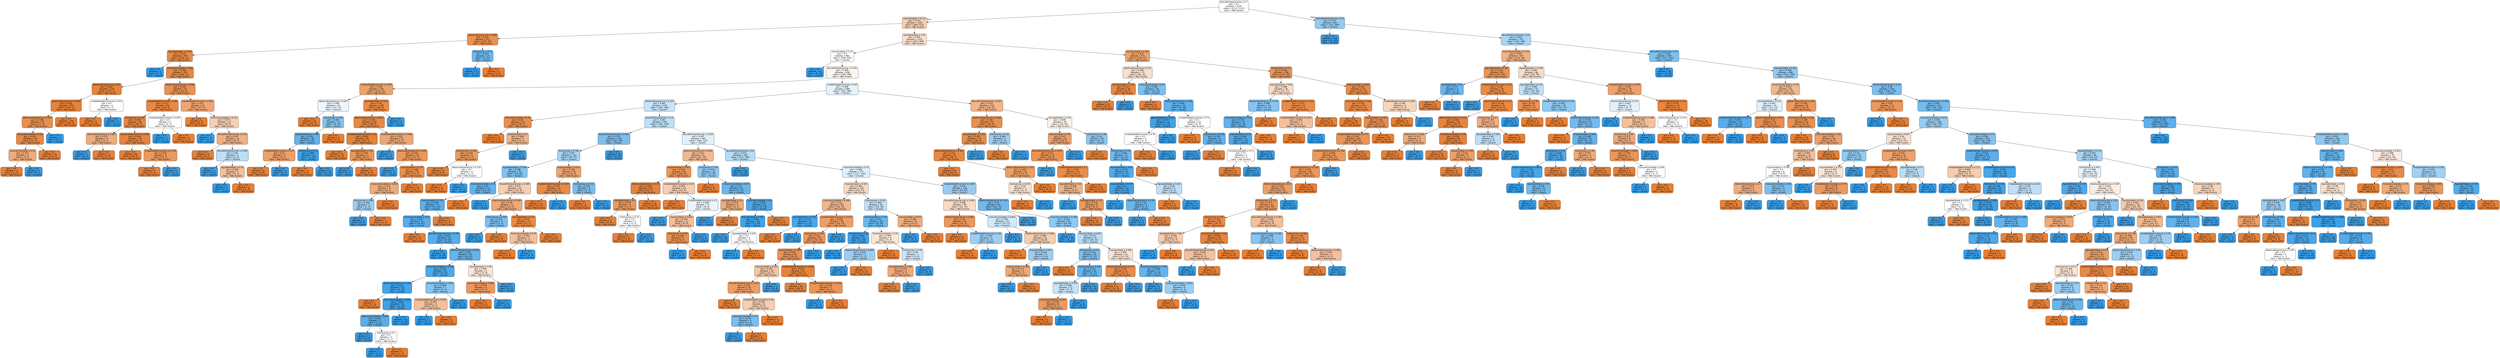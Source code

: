 digraph Tree {
node [shape=box, style="filled, rounded", color="black", fontname=helvetica] ;
edge [fontname=helvetica] ;
0 [label=<BuscaPorExperiencias &le; 0.7<br/>gini = 0.5<br/>samples = 2224<br/>value = [1112, 1112]<br/>class = Não Usuario>, fillcolor="#ffffff"] ;
1 [label=<Impulsividade &le; 0.111<br/>gini = 0.473<br/>samples = 1363<br/>value = [840, 523]<br/>class = Não Usuario>, fillcolor="#f5cfb4"] ;
0 -> 1 [labeldistance=2.5, labelangle=45, headlabel="True"] ;
2 [label=<AberturaExperiencia &le; 0.836<br/>gini = 0.202<br/>samples = 211<br/>value = [187, 24]<br/>class = Não Usuario>, fillcolor="#e89152"] ;
1 -> 2 ;
3 [label=<Agradabilidade &le; 0.143<br/>gini = 0.123<br/>samples = 197<br/>value = [184, 13]<br/>class = Não Usuario>, fillcolor="#e78a47"] ;
2 -> 3 ;
4 [label=<gini = 0.0<br/>samples = 2<br/>value = [0, 2]<br/>class = Usuario>, fillcolor="#399de5"] ;
3 -> 4 ;
5 [label=<Conscienciosidade &le; 0.68<br/>gini = 0.106<br/>samples = 195<br/>value = [184, 11]<br/>class = Não Usuario>, fillcolor="#e78945"] ;
3 -> 5 ;
6 [label=<AberturaExperiencia &le; 0.82<br/>gini = 0.047<br/>samples = 125<br/>value = [122, 3]<br/>class = Não Usuario>, fillcolor="#e6843e"] ;
5 -> 6 ;
7 [label=<AberturaExperiencia &le; 0.285<br/>gini = 0.032<br/>samples = 123<br/>value = [121, 2]<br/>class = Não Usuario>, fillcolor="#e5833c"] ;
6 -> 7 ;
8 [label=<AberturaExperiencia &le; 0.275<br/>gini = 0.188<br/>samples = 19<br/>value = [17, 2]<br/>class = Não Usuario>, fillcolor="#e89050"] ;
7 -> 8 ;
9 [label=<Conscienciosidade &le; 0.49<br/>gini = 0.105<br/>samples = 18<br/>value = [17, 1]<br/>class = Não Usuario>, fillcolor="#e78845"] ;
8 -> 9 ;
10 [label=<Conscienciosidade &le; 0.42<br/>gini = 0.375<br/>samples = 4<br/>value = [3, 1]<br/>class = Não Usuario>, fillcolor="#eeab7b"] ;
9 -> 10 ;
11 [label=<gini = 0.0<br/>samples = 3<br/>value = [3, 0]<br/>class = Não Usuario>, fillcolor="#e58139"] ;
10 -> 11 ;
12 [label=<gini = 0.0<br/>samples = 1<br/>value = [0, 1]<br/>class = Usuario>, fillcolor="#399de5"] ;
10 -> 12 ;
13 [label=<gini = 0.0<br/>samples = 14<br/>value = [14, 0]<br/>class = Não Usuario>, fillcolor="#e58139"] ;
9 -> 13 ;
14 [label=<gini = 0.0<br/>samples = 1<br/>value = [0, 1]<br/>class = Usuario>, fillcolor="#399de5"] ;
8 -> 14 ;
15 [label=<gini = 0.0<br/>samples = 104<br/>value = [104, 0]<br/>class = Não Usuario>, fillcolor="#e58139"] ;
7 -> 15 ;
16 [label=<InstabilidadeEmocional &le; 0.515<br/>gini = 0.5<br/>samples = 2<br/>value = [1, 1]<br/>class = Não Usuario>, fillcolor="#ffffff"] ;
6 -> 16 ;
17 [label=<gini = 0.0<br/>samples = 1<br/>value = [1, 0]<br/>class = Não Usuario>, fillcolor="#e58139"] ;
16 -> 17 ;
18 [label=<gini = 0.0<br/>samples = 1<br/>value = [0, 1]<br/>class = Usuario>, fillcolor="#399de5"] ;
16 -> 18 ;
19 [label=<AberturaExperiencia &le; 0.548<br/>gini = 0.202<br/>samples = 70<br/>value = [62, 8]<br/>class = Não Usuario>, fillcolor="#e89153"] ;
5 -> 19 ;
20 [label=<InstabilidadeEmocional &le; 0.89<br/>gini = 0.117<br/>samples = 48<br/>value = [45, 3]<br/>class = Não Usuario>, fillcolor="#e78946"] ;
19 -> 20 ;
21 [label=<Extroversao &le; 0.49<br/>gini = 0.083<br/>samples = 46<br/>value = [44, 2]<br/>class = Não Usuario>, fillcolor="#e68742"] ;
20 -> 21 ;
22 [label=<AberturaExperiencia &le; 0.405<br/>gini = 0.375<br/>samples = 4<br/>value = [3, 1]<br/>class = Não Usuario>, fillcolor="#eeab7b"] ;
21 -> 22 ;
23 [label=<gini = 0.0<br/>samples = 1<br/>value = [0, 1]<br/>class = Usuario>, fillcolor="#399de5"] ;
22 -> 23 ;
24 [label=<gini = 0.0<br/>samples = 3<br/>value = [3, 0]<br/>class = Não Usuario>, fillcolor="#e58139"] ;
22 -> 24 ;
25 [label=<AberturaExperiencia &le; 0.485<br/>gini = 0.046<br/>samples = 42<br/>value = [41, 1]<br/>class = Não Usuario>, fillcolor="#e6843e"] ;
21 -> 25 ;
26 [label=<gini = 0.0<br/>samples = 36<br/>value = [36, 0]<br/>class = Não Usuario>, fillcolor="#e58139"] ;
25 -> 26 ;
27 [label=<InstabilidadeEmocional &le; 0.748<br/>gini = 0.278<br/>samples = 6<br/>value = [5, 1]<br/>class = Não Usuario>, fillcolor="#ea9a61"] ;
25 -> 27 ;
28 [label=<gini = 0.0<br/>samples = 5<br/>value = [5, 0]<br/>class = Não Usuario>, fillcolor="#e58139"] ;
27 -> 28 ;
29 [label=<gini = 0.0<br/>samples = 1<br/>value = [0, 1]<br/>class = Usuario>, fillcolor="#399de5"] ;
27 -> 29 ;
30 [label=<InstabilidadeEmocional &le; 0.915<br/>gini = 0.5<br/>samples = 2<br/>value = [1, 1]<br/>class = Não Usuario>, fillcolor="#ffffff"] ;
20 -> 30 ;
31 [label=<gini = 0.0<br/>samples = 1<br/>value = [0, 1]<br/>class = Usuario>, fillcolor="#399de5"] ;
30 -> 31 ;
32 [label=<gini = 0.0<br/>samples = 1<br/>value = [1, 0]<br/>class = Não Usuario>, fillcolor="#e58139"] ;
30 -> 32 ;
33 [label=<InstabilidadeEmocional &le; 0.655<br/>gini = 0.351<br/>samples = 22<br/>value = [17, 5]<br/>class = Não Usuario>, fillcolor="#eda673"] ;
19 -> 33 ;
34 [label=<gini = 0.0<br/>samples = 9<br/>value = [9, 0]<br/>class = Não Usuario>, fillcolor="#e58139"] ;
33 -> 34 ;
35 [label=<Conscienciosidade &le; 0.727<br/>gini = 0.473<br/>samples = 13<br/>value = [8, 5]<br/>class = Não Usuario>, fillcolor="#f5d0b5"] ;
33 -> 35 ;
36 [label=<gini = 0.0<br/>samples = 2<br/>value = [0, 2]<br/>class = Usuario>, fillcolor="#399de5"] ;
35 -> 36 ;
37 [label=<BuscaPorExperiencias &le; 0.35<br/>gini = 0.397<br/>samples = 11<br/>value = [8, 3]<br/>class = Não Usuario>, fillcolor="#efb083"] ;
35 -> 37 ;
38 [label=<gini = 0.0<br/>samples = 6<br/>value = [6, 0]<br/>class = Não Usuario>, fillcolor="#e58139"] ;
37 -> 38 ;
39 [label=<BuscaPorExperiencias &le; 0.599<br/>gini = 0.48<br/>samples = 5<br/>value = [2, 3]<br/>class = Usuario>, fillcolor="#bddef6"] ;
37 -> 39 ;
40 [label=<gini = 0.0<br/>samples = 2<br/>value = [0, 2]<br/>class = Usuario>, fillcolor="#399de5"] ;
39 -> 40 ;
41 [label=<Agradabilidade &le; 0.55<br/>gini = 0.444<br/>samples = 3<br/>value = [2, 1]<br/>class = Não Usuario>, fillcolor="#f2c09c"] ;
39 -> 41 ;
42 [label=<gini = 0.0<br/>samples = 1<br/>value = [0, 1]<br/>class = Usuario>, fillcolor="#399de5"] ;
41 -> 42 ;
43 [label=<gini = 0.0<br/>samples = 2<br/>value = [2, 0]<br/>class = Não Usuario>, fillcolor="#e58139"] ;
41 -> 43 ;
44 [label=<Extroversao &le; 0.73<br/>gini = 0.337<br/>samples = 14<br/>value = [3, 11]<br/>class = Usuario>, fillcolor="#6fb8ec"] ;
2 -> 44 ;
45 [label=<gini = 0.0<br/>samples = 11<br/>value = [0, 11]<br/>class = Usuario>, fillcolor="#399de5"] ;
44 -> 45 ;
46 [label=<gini = 0.0<br/>samples = 3<br/>value = [3, 0]<br/>class = Não Usuario>, fillcolor="#e58139"] ;
44 -> 46 ;
47 [label=<Agradabilidade &le; 0.65<br/>gini = 0.491<br/>samples = 1152<br/>value = [653, 499]<br/>class = Não Usuario>, fillcolor="#f9e1d0"] ;
1 -> 47 ;
48 [label=<Impulsividade &le; 0.22<br/>gini = 0.5<br/>samples = 881<br/>value = [439, 442]<br/>class = Usuario>, fillcolor="#fefeff"] ;
47 -> 48 ;
49 [label=<gini = 0.0<br/>samples = 43<br/>value = [0, 43]<br/>class = Usuario>, fillcolor="#399de5"] ;
48 -> 49 ;
50 [label=<BuscaPorExperiencias &le; 0.301<br/>gini = 0.499<br/>samples = 838<br/>value = [439, 399]<br/>class = Não Usuario>, fillcolor="#fdf4ed"] ;
48 -> 50 ;
51 [label=<InstabilidadeEmocional &le; 0.446<br/>gini = 0.328<br/>samples = 150<br/>value = [119, 31]<br/>class = Não Usuario>, fillcolor="#eca26d"] ;
50 -> 51 ;
52 [label=<AberturaExperiencia &le; 0.507<br/>gini = 0.499<br/>samples = 44<br/>value = [21, 23]<br/>class = Usuario>, fillcolor="#eef6fd"] ;
51 -> 52 ;
53 [label=<gini = 0.0<br/>samples = 12<br/>value = [12, 0]<br/>class = Não Usuario>, fillcolor="#e58139"] ;
52 -> 53 ;
54 [label=<Extroversao &le; 0.66<br/>gini = 0.404<br/>samples = 32<br/>value = [9, 23]<br/>class = Usuario>, fillcolor="#86c3ef"] ;
52 -> 54 ;
55 [label=<Agradabilidade &le; 0.364<br/>gini = 0.293<br/>samples = 28<br/>value = [5, 23]<br/>class = Usuario>, fillcolor="#64b2eb"] ;
54 -> 55 ;
56 [label=<InstabilidadeEmocional &le; 0.31<br/>gini = 0.32<br/>samples = 5<br/>value = [4, 1]<br/>class = Não Usuario>, fillcolor="#eca06a"] ;
55 -> 56 ;
57 [label=<gini = 0.0<br/>samples = 4<br/>value = [4, 0]<br/>class = Não Usuario>, fillcolor="#e58139"] ;
56 -> 57 ;
58 [label=<gini = 0.0<br/>samples = 1<br/>value = [0, 1]<br/>class = Usuario>, fillcolor="#399de5"] ;
56 -> 58 ;
59 [label=<Extroversao &le; 0.51<br/>gini = 0.083<br/>samples = 23<br/>value = [1, 22]<br/>class = Usuario>, fillcolor="#42a1e6"] ;
55 -> 59 ;
60 [label=<gini = 0.0<br/>samples = 1<br/>value = [1, 0]<br/>class = Não Usuario>, fillcolor="#e58139"] ;
59 -> 60 ;
61 [label=<gini = 0.0<br/>samples = 22<br/>value = [0, 22]<br/>class = Usuario>, fillcolor="#399de5"] ;
59 -> 61 ;
62 [label=<gini = 0.0<br/>samples = 4<br/>value = [4, 0]<br/>class = Não Usuario>, fillcolor="#e58139"] ;
54 -> 62 ;
63 [label=<Agradabilidade &le; 0.625<br/>gini = 0.14<br/>samples = 106<br/>value = [98, 8]<br/>class = Não Usuario>, fillcolor="#e78b49"] ;
51 -> 63 ;
64 [label=<AberturaExperiencia &le; 0.621<br/>gini = 0.109<br/>samples = 104<br/>value = [98, 6]<br/>class = Não Usuario>, fillcolor="#e78945"] ;
63 -> 64 ;
65 [label=<InstabilidadeEmocional &le; 0.8<br/>gini = 0.024<br/>samples = 82<br/>value = [81, 1]<br/>class = Não Usuario>, fillcolor="#e5833b"] ;
64 -> 65 ;
66 [label=<gini = 0.0<br/>samples = 75<br/>value = [75, 0]<br/>class = Não Usuario>, fillcolor="#e58139"] ;
65 -> 66 ;
67 [label=<Agradabilidade &le; 0.41<br/>gini = 0.245<br/>samples = 7<br/>value = [6, 1]<br/>class = Não Usuario>, fillcolor="#e9965a"] ;
65 -> 67 ;
68 [label=<gini = 0.0<br/>samples = 1<br/>value = [0, 1]<br/>class = Usuario>, fillcolor="#399de5"] ;
67 -> 68 ;
69 [label=<gini = 0.0<br/>samples = 6<br/>value = [6, 0]<br/>class = Não Usuario>, fillcolor="#e58139"] ;
67 -> 69 ;
70 [label=<InstabilidadeEmocional &le; 0.486<br/>gini = 0.351<br/>samples = 22<br/>value = [17, 5]<br/>class = Não Usuario>, fillcolor="#eda673"] ;
64 -> 70 ;
71 [label=<gini = 0.0<br/>samples = 2<br/>value = [0, 2]<br/>class = Usuario>, fillcolor="#399de5"] ;
70 -> 71 ;
72 [label=<AberturaExperiencia &le; 0.636<br/>gini = 0.255<br/>samples = 20<br/>value = [17, 3]<br/>class = Não Usuario>, fillcolor="#ea975c"] ;
70 -> 72 ;
73 [label=<gini = 0.0<br/>samples = 1<br/>value = [0, 1]<br/>class = Usuario>, fillcolor="#399de5"] ;
72 -> 73 ;
74 [label=<Impulsividade &le; 0.275<br/>gini = 0.188<br/>samples = 19<br/>value = [17, 2]<br/>class = Não Usuario>, fillcolor="#e89050"] ;
72 -> 74 ;
75 [label=<Conscienciosidade &le; 0.645<br/>gini = 0.375<br/>samples = 8<br/>value = [6, 2]<br/>class = Não Usuario>, fillcolor="#eeab7b"] ;
74 -> 75 ;
76 [label=<Extroversao &le; 0.68<br/>gini = 0.444<br/>samples = 3<br/>value = [1, 2]<br/>class = Usuario>, fillcolor="#9ccef2"] ;
75 -> 76 ;
77 [label=<gini = 0.0<br/>samples = 2<br/>value = [0, 2]<br/>class = Usuario>, fillcolor="#399de5"] ;
76 -> 77 ;
78 [label=<gini = 0.0<br/>samples = 1<br/>value = [1, 0]<br/>class = Não Usuario>, fillcolor="#e58139"] ;
76 -> 78 ;
79 [label=<gini = 0.0<br/>samples = 5<br/>value = [5, 0]<br/>class = Não Usuario>, fillcolor="#e58139"] ;
75 -> 79 ;
80 [label=<gini = 0.0<br/>samples = 11<br/>value = [11, 0]<br/>class = Não Usuario>, fillcolor="#e58139"] ;
74 -> 80 ;
81 [label=<gini = 0.0<br/>samples = 2<br/>value = [0, 2]<br/>class = Usuario>, fillcolor="#399de5"] ;
63 -> 81 ;
82 [label=<InstabilidadeEmocional &le; 0.69<br/>gini = 0.498<br/>samples = 688<br/>value = [320, 368]<br/>class = Usuario>, fillcolor="#e5f2fc"] ;
50 -> 82 ;
83 [label=<AberturaExperiencia &le; 0.193<br/>gini = 0.487<br/>samples = 578<br/>value = [242, 336]<br/>class = Usuario>, fillcolor="#c8e4f8"] ;
82 -> 83 ;
84 [label=<Conscienciosidade &le; 0.74<br/>gini = 0.18<br/>samples = 20<br/>value = [18, 2]<br/>class = Não Usuario>, fillcolor="#e88f4f"] ;
83 -> 84 ;
85 [label=<gini = 0.0<br/>samples = 13<br/>value = [13, 0]<br/>class = Não Usuario>, fillcolor="#e58139"] ;
84 -> 85 ;
86 [label=<Impulsividade &le; 0.5<br/>gini = 0.408<br/>samples = 7<br/>value = [5, 2]<br/>class = Não Usuario>, fillcolor="#efb388"] ;
84 -> 86 ;
87 [label=<Extroversao &le; 0.635<br/>gini = 0.278<br/>samples = 6<br/>value = [5, 1]<br/>class = Não Usuario>, fillcolor="#ea9a61"] ;
86 -> 87 ;
88 [label=<gini = 0.0<br/>samples = 4<br/>value = [4, 0]<br/>class = Não Usuario>, fillcolor="#e58139"] ;
87 -> 88 ;
89 [label=<AberturaExperiencia &le; 0.155<br/>gini = 0.5<br/>samples = 2<br/>value = [1, 1]<br/>class = Não Usuario>, fillcolor="#ffffff"] ;
87 -> 89 ;
90 [label=<gini = 0.0<br/>samples = 1<br/>value = [1, 0]<br/>class = Não Usuario>, fillcolor="#e58139"] ;
89 -> 90 ;
91 [label=<gini = 0.0<br/>samples = 1<br/>value = [0, 1]<br/>class = Usuario>, fillcolor="#399de5"] ;
89 -> 91 ;
92 [label=<gini = 0.0<br/>samples = 1<br/>value = [0, 1]<br/>class = Usuario>, fillcolor="#399de5"] ;
86 -> 92 ;
93 [label=<BuscaPorExperiencias &le; 0.5<br/>gini = 0.481<br/>samples = 558<br/>value = [224, 334]<br/>class = Usuario>, fillcolor="#bedff6"] ;
83 -> 93 ;
94 [label=<BuscaPorExperiencias &le; 0.402<br/>gini = 0.378<br/>samples = 158<br/>value = [40, 118]<br/>class = Usuario>, fillcolor="#7cbeee"] ;
93 -> 94 ;
95 [label=<Extroversao &le; 0.706<br/>gini = 0.457<br/>samples = 113<br/>value = [40, 73]<br/>class = Usuario>, fillcolor="#a5d3f3"] ;
94 -> 95 ;
96 [label=<Agradabilidade &le; 0.538<br/>gini = 0.398<br/>samples = 95<br/>value = [26, 69]<br/>class = Usuario>, fillcolor="#84c2ef"] ;
95 -> 96 ;
97 [label=<Conscienciosidade &le; 0.9<br/>gini = 0.29<br/>samples = 74<br/>value = [13, 61]<br/>class = Usuario>, fillcolor="#63b2eb"] ;
96 -> 97 ;
98 [label=<Impulsividade &le; 0.752<br/>gini = 0.259<br/>samples = 72<br/>value = [11, 61]<br/>class = Usuario>, fillcolor="#5dafea"] ;
97 -> 98 ;
99 [label=<Conscienciosidade &le; 0.42<br/>gini = 0.242<br/>samples = 71<br/>value = [10, 61]<br/>class = Usuario>, fillcolor="#59ade9"] ;
98 -> 99 ;
100 [label=<gini = 0.0<br/>samples = 1<br/>value = [1, 0]<br/>class = Não Usuario>, fillcolor="#e58139"] ;
99 -> 100 ;
101 [label=<BuscaPorExperiencias &le; 0.399<br/>gini = 0.224<br/>samples = 70<br/>value = [9, 61]<br/>class = Usuario>, fillcolor="#56abe9"] ;
99 -> 101 ;
102 [label=<gini = 0.0<br/>samples = 20<br/>value = [0, 20]<br/>class = Usuario>, fillcolor="#399de5"] ;
101 -> 102 ;
103 [label=<AberturaExperiencia &le; 0.583<br/>gini = 0.295<br/>samples = 50<br/>value = [9, 41]<br/>class = Usuario>, fillcolor="#64b3eb"] ;
101 -> 103 ;
104 [label=<Conscienciosidade &le; 0.769<br/>gini = 0.176<br/>samples = 41<br/>value = [4, 37]<br/>class = Usuario>, fillcolor="#4ea8e8"] ;
103 -> 104 ;
105 [label=<AberturaExperiencia &le; 0.26<br/>gini = 0.111<br/>samples = 34<br/>value = [2, 32]<br/>class = Usuario>, fillcolor="#45a3e7"] ;
104 -> 105 ;
106 [label=<gini = 0.0<br/>samples = 1<br/>value = [1, 0]<br/>class = Não Usuario>, fillcolor="#e58139"] ;
105 -> 106 ;
107 [label=<Conscienciosidade &le; 0.656<br/>gini = 0.059<br/>samples = 33<br/>value = [1, 32]<br/>class = Usuario>, fillcolor="#3fa0e6"] ;
105 -> 107 ;
108 [label=<Conscienciosidade &le; 0.649<br/>gini = 0.245<br/>samples = 7<br/>value = [1, 6]<br/>class = Usuario>, fillcolor="#5aade9"] ;
107 -> 108 ;
109 [label=<gini = 0.0<br/>samples = 5<br/>value = [0, 5]<br/>class = Usuario>, fillcolor="#399de5"] ;
108 -> 109 ;
110 [label=<Extroversao &le; 0.5<br/>gini = 0.5<br/>samples = 2<br/>value = [1, 1]<br/>class = Não Usuario>, fillcolor="#ffffff"] ;
108 -> 110 ;
111 [label=<gini = 0.0<br/>samples = 1<br/>value = [0, 1]<br/>class = Usuario>, fillcolor="#399de5"] ;
110 -> 111 ;
112 [label=<gini = 0.0<br/>samples = 1<br/>value = [1, 0]<br/>class = Não Usuario>, fillcolor="#e58139"] ;
110 -> 112 ;
113 [label=<gini = 0.0<br/>samples = 26<br/>value = [0, 26]<br/>class = Usuario>, fillcolor="#399de5"] ;
107 -> 113 ;
114 [label=<Conscienciosidade &le; 0.814<br/>gini = 0.408<br/>samples = 7<br/>value = [2, 5]<br/>class = Usuario>, fillcolor="#88c4ef"] ;
104 -> 114 ;
115 [label=<InstabilidadeEmocional &le; 0.493<br/>gini = 0.444<br/>samples = 3<br/>value = [2, 1]<br/>class = Não Usuario>, fillcolor="#f2c09c"] ;
114 -> 115 ;
116 [label=<gini = 0.0<br/>samples = 1<br/>value = [0, 1]<br/>class = Usuario>, fillcolor="#399de5"] ;
115 -> 116 ;
117 [label=<gini = 0.0<br/>samples = 2<br/>value = [2, 0]<br/>class = Não Usuario>, fillcolor="#e58139"] ;
115 -> 117 ;
118 [label=<gini = 0.0<br/>samples = 4<br/>value = [0, 4]<br/>class = Usuario>, fillcolor="#399de5"] ;
114 -> 118 ;
119 [label=<Agradabilidade &le; 0.46<br/>gini = 0.494<br/>samples = 9<br/>value = [5, 4]<br/>class = Não Usuario>, fillcolor="#fae6d7"] ;
103 -> 119 ;
120 [label=<Conscienciosidade &le; 0.805<br/>gini = 0.278<br/>samples = 6<br/>value = [5, 1]<br/>class = Não Usuario>, fillcolor="#ea9a61"] ;
119 -> 120 ;
121 [label=<gini = 0.0<br/>samples = 5<br/>value = [5, 0]<br/>class = Não Usuario>, fillcolor="#e58139"] ;
120 -> 121 ;
122 [label=<gini = 0.0<br/>samples = 1<br/>value = [0, 1]<br/>class = Usuario>, fillcolor="#399de5"] ;
120 -> 122 ;
123 [label=<gini = 0.0<br/>samples = 3<br/>value = [0, 3]<br/>class = Usuario>, fillcolor="#399de5"] ;
119 -> 123 ;
124 [label=<gini = 0.0<br/>samples = 1<br/>value = [1, 0]<br/>class = Não Usuario>, fillcolor="#e58139"] ;
98 -> 124 ;
125 [label=<gini = 0.0<br/>samples = 2<br/>value = [2, 0]<br/>class = Não Usuario>, fillcolor="#e58139"] ;
97 -> 125 ;
126 [label=<BuscaPorExperiencias &le; 0.389<br/>gini = 0.472<br/>samples = 21<br/>value = [13, 8]<br/>class = Não Usuario>, fillcolor="#f5cfb3"] ;
96 -> 126 ;
127 [label=<gini = 0.0<br/>samples = 4<br/>value = [0, 4]<br/>class = Usuario>, fillcolor="#399de5"] ;
126 -> 127 ;
128 [label=<AberturaExperiencia &le; 0.309<br/>gini = 0.36<br/>samples = 17<br/>value = [13, 4]<br/>class = Não Usuario>, fillcolor="#eda876"] ;
126 -> 128 ;
129 [label=<Extroversao &le; 0.538<br/>gini = 0.375<br/>samples = 4<br/>value = [1, 3]<br/>class = Usuario>, fillcolor="#7bbeee"] ;
128 -> 129 ;
130 [label=<gini = 0.0<br/>samples = 3<br/>value = [0, 3]<br/>class = Usuario>, fillcolor="#399de5"] ;
129 -> 130 ;
131 [label=<gini = 0.0<br/>samples = 1<br/>value = [1, 0]<br/>class = Não Usuario>, fillcolor="#e58139"] ;
129 -> 131 ;
132 [label=<Agradabilidade &le; 0.55<br/>gini = 0.142<br/>samples = 13<br/>value = [12, 1]<br/>class = Não Usuario>, fillcolor="#e78c49"] ;
128 -> 132 ;
133 [label=<Conscienciosidade &le; 0.59<br/>gini = 0.444<br/>samples = 3<br/>value = [2, 1]<br/>class = Não Usuario>, fillcolor="#f2c09c"] ;
132 -> 133 ;
134 [label=<gini = 0.0<br/>samples = 2<br/>value = [2, 0]<br/>class = Não Usuario>, fillcolor="#e58139"] ;
133 -> 134 ;
135 [label=<gini = 0.0<br/>samples = 1<br/>value = [0, 1]<br/>class = Usuario>, fillcolor="#399de5"] ;
133 -> 135 ;
136 [label=<gini = 0.0<br/>samples = 10<br/>value = [10, 0]<br/>class = Não Usuario>, fillcolor="#e58139"] ;
132 -> 136 ;
137 [label=<Impulsividade &le; 0.615<br/>gini = 0.346<br/>samples = 18<br/>value = [14, 4]<br/>class = Não Usuario>, fillcolor="#eca572"] ;
95 -> 137 ;
138 [label=<InstabilidadeEmocional &le; 0.655<br/>gini = 0.133<br/>samples = 14<br/>value = [13, 1]<br/>class = Não Usuario>, fillcolor="#e78b48"] ;
137 -> 138 ;
139 [label=<gini = 0.0<br/>samples = 13<br/>value = [13, 0]<br/>class = Não Usuario>, fillcolor="#e58139"] ;
138 -> 139 ;
140 [label=<gini = 0.0<br/>samples = 1<br/>value = [0, 1]<br/>class = Usuario>, fillcolor="#399de5"] ;
138 -> 140 ;
141 [label=<Extroversao &le; 0.715<br/>gini = 0.375<br/>samples = 4<br/>value = [1, 3]<br/>class = Usuario>, fillcolor="#7bbeee"] ;
137 -> 141 ;
142 [label=<gini = 0.0<br/>samples = 1<br/>value = [1, 0]<br/>class = Não Usuario>, fillcolor="#e58139"] ;
141 -> 142 ;
143 [label=<gini = 0.0<br/>samples = 3<br/>value = [0, 3]<br/>class = Usuario>, fillcolor="#399de5"] ;
141 -> 143 ;
144 [label=<gini = 0.0<br/>samples = 45<br/>value = [0, 45]<br/>class = Usuario>, fillcolor="#399de5"] ;
94 -> 144 ;
145 [label=<BuscaPorExperiencias &le; 0.504<br/>gini = 0.497<br/>samples = 400<br/>value = [184, 216]<br/>class = Usuario>, fillcolor="#e2f0fb"] ;
93 -> 145 ;
146 [label=<AberturaExperiencia &le; 0.682<br/>gini = 0.427<br/>samples = 97<br/>value = [67, 30]<br/>class = Não Usuario>, fillcolor="#f1b992"] ;
145 -> 146 ;
147 [label=<Impulsividade &le; 0.441<br/>gini = 0.251<br/>samples = 68<br/>value = [58, 10]<br/>class = Não Usuario>, fillcolor="#e9975b"] ;
146 -> 147 ;
148 [label=<AberturaExperiencia &le; 0.32<br/>gini = 0.044<br/>samples = 44<br/>value = [43, 1]<br/>class = Não Usuario>, fillcolor="#e6843e"] ;
147 -> 148 ;
149 [label=<Agradabilidade &le; 0.6<br/>gini = 0.278<br/>samples = 6<br/>value = [5, 1]<br/>class = Não Usuario>, fillcolor="#ea9a61"] ;
148 -> 149 ;
150 [label=<gini = 0.0<br/>samples = 4<br/>value = [4, 0]<br/>class = Não Usuario>, fillcolor="#e58139"] ;
149 -> 150 ;
151 [label=<Extroversao &le; 0.73<br/>gini = 0.5<br/>samples = 2<br/>value = [1, 1]<br/>class = Não Usuario>, fillcolor="#ffffff"] ;
149 -> 151 ;
152 [label=<gini = 0.0<br/>samples = 1<br/>value = [1, 0]<br/>class = Não Usuario>, fillcolor="#e58139"] ;
151 -> 152 ;
153 [label=<gini = 0.0<br/>samples = 1<br/>value = [0, 1]<br/>class = Usuario>, fillcolor="#399de5"] ;
151 -> 153 ;
154 [label=<gini = 0.0<br/>samples = 38<br/>value = [38, 0]<br/>class = Não Usuario>, fillcolor="#e58139"] ;
148 -> 154 ;
155 [label=<InstabilidadeEmocional &le; 0.44<br/>gini = 0.469<br/>samples = 24<br/>value = [15, 9]<br/>class = Não Usuario>, fillcolor="#f5cdb0"] ;
147 -> 155 ;
156 [label=<gini = 0.0<br/>samples = 7<br/>value = [7, 0]<br/>class = Não Usuario>, fillcolor="#e58139"] ;
155 -> 156 ;
157 [label=<InstabilidadeEmocional &le; 0.5<br/>gini = 0.498<br/>samples = 17<br/>value = [8, 9]<br/>class = Usuario>, fillcolor="#e9f4fc"] ;
155 -> 157 ;
158 [label=<gini = 0.0<br/>samples = 5<br/>value = [0, 5]<br/>class = Usuario>, fillcolor="#399de5"] ;
157 -> 158 ;
159 [label=<Impulsividade &le; 0.824<br/>gini = 0.444<br/>samples = 12<br/>value = [8, 4]<br/>class = Não Usuario>, fillcolor="#f2c09c"] ;
157 -> 159 ;
160 [label=<Extroversao &le; 0.405<br/>gini = 0.198<br/>samples = 9<br/>value = [8, 1]<br/>class = Não Usuario>, fillcolor="#e89152"] ;
159 -> 160 ;
161 [label=<gini = 0.0<br/>samples = 1<br/>value = [0, 1]<br/>class = Usuario>, fillcolor="#399de5"] ;
160 -> 161 ;
162 [label=<gini = 0.0<br/>samples = 8<br/>value = [8, 0]<br/>class = Não Usuario>, fillcolor="#e58139"] ;
160 -> 162 ;
163 [label=<gini = 0.0<br/>samples = 3<br/>value = [0, 3]<br/>class = Usuario>, fillcolor="#399de5"] ;
159 -> 163 ;
164 [label=<Extroversao &le; 0.58<br/>gini = 0.428<br/>samples = 29<br/>value = [9, 20]<br/>class = Usuario>, fillcolor="#92c9f1"] ;
146 -> 164 ;
165 [label=<gini = 0.0<br/>samples = 4<br/>value = [4, 0]<br/>class = Não Usuario>, fillcolor="#e58139"] ;
164 -> 165 ;
166 [label=<Conscienciosidade &le; 0.673<br/>gini = 0.32<br/>samples = 25<br/>value = [5, 20]<br/>class = Usuario>, fillcolor="#6ab6ec"] ;
164 -> 166 ;
167 [label=<Agradabilidade &le; 0.4<br/>gini = 0.375<br/>samples = 4<br/>value = [3, 1]<br/>class = Não Usuario>, fillcolor="#eeab7b"] ;
166 -> 167 ;
168 [label=<gini = 0.0<br/>samples = 1<br/>value = [0, 1]<br/>class = Usuario>, fillcolor="#399de5"] ;
167 -> 168 ;
169 [label=<gini = 0.0<br/>samples = 3<br/>value = [3, 0]<br/>class = Não Usuario>, fillcolor="#e58139"] ;
167 -> 169 ;
170 [label=<Conscienciosidade &le; 0.8<br/>gini = 0.172<br/>samples = 21<br/>value = [2, 19]<br/>class = Usuario>, fillcolor="#4ea7e8"] ;
166 -> 170 ;
171 [label=<Impulsividade &le; 0.582<br/>gini = 0.095<br/>samples = 20<br/>value = [1, 19]<br/>class = Usuario>, fillcolor="#43a2e6"] ;
170 -> 171 ;
172 [label=<gini = 0.0<br/>samples = 18<br/>value = [0, 18]<br/>class = Usuario>, fillcolor="#399de5"] ;
171 -> 172 ;
173 [label=<Agradabilidade &le; 0.405<br/>gini = 0.5<br/>samples = 2<br/>value = [1, 1]<br/>class = Não Usuario>, fillcolor="#ffffff"] ;
171 -> 173 ;
174 [label=<gini = 0.0<br/>samples = 1<br/>value = [0, 1]<br/>class = Usuario>, fillcolor="#399de5"] ;
173 -> 174 ;
175 [label=<gini = 0.0<br/>samples = 1<br/>value = [1, 0]<br/>class = Não Usuario>, fillcolor="#e58139"] ;
173 -> 175 ;
176 [label=<gini = 0.0<br/>samples = 1<br/>value = [1, 0]<br/>class = Não Usuario>, fillcolor="#e58139"] ;
170 -> 176 ;
177 [label=<BuscaPorExperiencias &le; 0.6<br/>gini = 0.474<br/>samples = 303<br/>value = [117, 186]<br/>class = Usuario>, fillcolor="#b6dbf5"] ;
145 -> 177 ;
178 [label=<gini = 0.0<br/>samples = 46<br/>value = [0, 46]<br/>class = Usuario>, fillcolor="#399de5"] ;
177 -> 178 ;
179 [label=<Conscienciosidade &le; 0.75<br/>gini = 0.496<br/>samples = 257<br/>value = [117, 140]<br/>class = Usuario>, fillcolor="#deeffb"] ;
177 -> 179 ;
180 [label=<Impulsividade &le; 0.563<br/>gini = 0.484<br/>samples = 129<br/>value = [76, 53]<br/>class = Não Usuario>, fillcolor="#f7d9c3"] ;
179 -> 180 ;
181 [label=<Conscienciosidade &le; 0.499<br/>gini = 0.42<br/>samples = 80<br/>value = [56, 24]<br/>class = Não Usuario>, fillcolor="#f0b78e"] ;
180 -> 181 ;
182 [label=<Agradabilidade &le; 0.332<br/>gini = 0.153<br/>samples = 12<br/>value = [1, 11]<br/>class = Usuario>, fillcolor="#4ba6e7"] ;
181 -> 182 ;
183 [label=<gini = 0.0<br/>samples = 1<br/>value = [1, 0]<br/>class = Não Usuario>, fillcolor="#e58139"] ;
182 -> 183 ;
184 [label=<gini = 0.0<br/>samples = 11<br/>value = [0, 11]<br/>class = Usuario>, fillcolor="#399de5"] ;
182 -> 184 ;
185 [label=<InstabilidadeEmocional &le; 0.674<br/>gini = 0.309<br/>samples = 68<br/>value = [55, 13]<br/>class = Não Usuario>, fillcolor="#eb9f68"] ;
181 -> 185 ;
186 [label=<Extroversao &le; 0.84<br/>gini = 0.26<br/>samples = 65<br/>value = [55, 10]<br/>class = Não Usuario>, fillcolor="#ea985d"] ;
185 -> 186 ;
187 [label=<Impulsividade &le; 0.294<br/>gini = 0.222<br/>samples = 63<br/>value = [55, 8]<br/>class = Não Usuario>, fillcolor="#e99356"] ;
186 -> 187 ;
188 [label=<Impulsividade &le; 0.221<br/>gini = 0.455<br/>samples = 20<br/>value = [13, 7]<br/>class = Não Usuario>, fillcolor="#f3c5a4"] ;
187 -> 188 ;
189 [label=<BuscaPorExperiencias &le; 0.623<br/>gini = 0.305<br/>samples = 16<br/>value = [13, 3]<br/>class = Não Usuario>, fillcolor="#eb9e67"] ;
188 -> 189 ;
190 [label=<gini = 0.0<br/>samples = 8<br/>value = [8, 0]<br/>class = Não Usuario>, fillcolor="#e58139"] ;
189 -> 190 ;
191 [label=<InstabilidadeEmocional &le; 0.56<br/>gini = 0.469<br/>samples = 8<br/>value = [5, 3]<br/>class = Não Usuario>, fillcolor="#f5cdb0"] ;
189 -> 191 ;
192 [label=<Conscienciosidade &le; 0.73<br/>gini = 0.375<br/>samples = 4<br/>value = [1, 3]<br/>class = Usuario>, fillcolor="#7bbeee"] ;
191 -> 192 ;
193 [label=<gini = 0.0<br/>samples = 3<br/>value = [0, 3]<br/>class = Usuario>, fillcolor="#399de5"] ;
192 -> 193 ;
194 [label=<gini = 0.0<br/>samples = 1<br/>value = [1, 0]<br/>class = Não Usuario>, fillcolor="#e58139"] ;
192 -> 194 ;
195 [label=<gini = 0.0<br/>samples = 4<br/>value = [4, 0]<br/>class = Não Usuario>, fillcolor="#e58139"] ;
191 -> 195 ;
196 [label=<gini = 0.0<br/>samples = 4<br/>value = [0, 4]<br/>class = Usuario>, fillcolor="#399de5"] ;
188 -> 196 ;
197 [label=<InstabilidadeEmocional &le; 0.626<br/>gini = 0.045<br/>samples = 43<br/>value = [42, 1]<br/>class = Não Usuario>, fillcolor="#e6843e"] ;
187 -> 197 ;
198 [label=<gini = 0.0<br/>samples = 36<br/>value = [36, 0]<br/>class = Não Usuario>, fillcolor="#e58139"] ;
197 -> 198 ;
199 [label=<InstabilidadeEmocional &le; 0.636<br/>gini = 0.245<br/>samples = 7<br/>value = [6, 1]<br/>class = Não Usuario>, fillcolor="#e9965a"] ;
197 -> 199 ;
200 [label=<gini = 0.0<br/>samples = 1<br/>value = [0, 1]<br/>class = Usuario>, fillcolor="#399de5"] ;
199 -> 200 ;
201 [label=<gini = 0.0<br/>samples = 6<br/>value = [6, 0]<br/>class = Não Usuario>, fillcolor="#e58139"] ;
199 -> 201 ;
202 [label=<gini = 0.0<br/>samples = 2<br/>value = [0, 2]<br/>class = Usuario>, fillcolor="#399de5"] ;
186 -> 202 ;
203 [label=<gini = 0.0<br/>samples = 3<br/>value = [0, 3]<br/>class = Usuario>, fillcolor="#399de5"] ;
185 -> 203 ;
204 [label=<Extroversao &le; 0.591<br/>gini = 0.483<br/>samples = 49<br/>value = [20, 29]<br/>class = Usuario>, fillcolor="#c2e1f7"] ;
180 -> 204 ;
205 [label=<Impulsividade &le; 0.779<br/>gini = 0.32<br/>samples = 30<br/>value = [6, 24]<br/>class = Usuario>, fillcolor="#6ab6ec"] ;
204 -> 205 ;
206 [label=<Extroversao &le; 0.58<br/>gini = 0.091<br/>samples = 21<br/>value = [1, 20]<br/>class = Usuario>, fillcolor="#43a2e6"] ;
205 -> 206 ;
207 [label=<gini = 0.0<br/>samples = 18<br/>value = [0, 18]<br/>class = Usuario>, fillcolor="#399de5"] ;
206 -> 207 ;
208 [label=<AberturaExperiencia &le; 0.465<br/>gini = 0.444<br/>samples = 3<br/>value = [1, 2]<br/>class = Usuario>, fillcolor="#9ccef2"] ;
206 -> 208 ;
209 [label=<gini = 0.0<br/>samples = 2<br/>value = [0, 2]<br/>class = Usuario>, fillcolor="#399de5"] ;
208 -> 209 ;
210 [label=<gini = 0.0<br/>samples = 1<br/>value = [1, 0]<br/>class = Não Usuario>, fillcolor="#e58139"] ;
208 -> 210 ;
211 [label=<Conscienciosidade &le; 0.59<br/>gini = 0.494<br/>samples = 9<br/>value = [5, 4]<br/>class = Não Usuario>, fillcolor="#fae6d7"] ;
205 -> 211 ;
212 [label=<gini = 0.0<br/>samples = 2<br/>value = [2, 0]<br/>class = Não Usuario>, fillcolor="#e58139"] ;
211 -> 212 ;
213 [label=<Extroversao &le; 0.49<br/>gini = 0.49<br/>samples = 7<br/>value = [3, 4]<br/>class = Usuario>, fillcolor="#cee6f8"] ;
211 -> 213 ;
214 [label=<Agradabilidade &le; 0.585<br/>gini = 0.375<br/>samples = 4<br/>value = [3, 1]<br/>class = Não Usuario>, fillcolor="#eeab7b"] ;
213 -> 214 ;
215 [label=<gini = 0.0<br/>samples = 3<br/>value = [3, 0]<br/>class = Não Usuario>, fillcolor="#e58139"] ;
214 -> 215 ;
216 [label=<gini = 0.0<br/>samples = 1<br/>value = [0, 1]<br/>class = Usuario>, fillcolor="#399de5"] ;
214 -> 216 ;
217 [label=<gini = 0.0<br/>samples = 3<br/>value = [0, 3]<br/>class = Usuario>, fillcolor="#399de5"] ;
213 -> 217 ;
218 [label=<Impulsividade &le; 0.633<br/>gini = 0.388<br/>samples = 19<br/>value = [14, 5]<br/>class = Não Usuario>, fillcolor="#eeae80"] ;
204 -> 218 ;
219 [label=<gini = 0.0<br/>samples = 5<br/>value = [0, 5]<br/>class = Usuario>, fillcolor="#399de5"] ;
218 -> 219 ;
220 [label=<gini = 0.0<br/>samples = 14<br/>value = [14, 0]<br/>class = Não Usuario>, fillcolor="#e58139"] ;
218 -> 220 ;
221 [label=<InstabilidadeEmocional &le; 0.487<br/>gini = 0.435<br/>samples = 128<br/>value = [41, 87]<br/>class = Usuario>, fillcolor="#96cbf1"] ;
179 -> 221 ;
222 [label=<BuscaPorExperiencias &le; 0.604<br/>gini = 0.486<br/>samples = 36<br/>value = [21, 15]<br/>class = Não Usuario>, fillcolor="#f8dbc6"] ;
221 -> 222 ;
223 [label=<AberturaExperiencia &le; 0.685<br/>gini = 0.26<br/>samples = 13<br/>value = [11, 2]<br/>class = Não Usuario>, fillcolor="#ea985d"] ;
222 -> 223 ;
224 [label=<gini = 0.0<br/>samples = 10<br/>value = [10, 0]<br/>class = Não Usuario>, fillcolor="#e58139"] ;
223 -> 224 ;
225 [label=<InstabilidadeEmocional &le; 0.36<br/>gini = 0.444<br/>samples = 3<br/>value = [1, 2]<br/>class = Usuario>, fillcolor="#9ccef2"] ;
223 -> 225 ;
226 [label=<gini = 0.0<br/>samples = 1<br/>value = [1, 0]<br/>class = Não Usuario>, fillcolor="#e58139"] ;
225 -> 226 ;
227 [label=<gini = 0.0<br/>samples = 2<br/>value = [0, 2]<br/>class = Usuario>, fillcolor="#399de5"] ;
225 -> 227 ;
228 [label=<Conscienciosidade &le; 0.801<br/>gini = 0.491<br/>samples = 23<br/>value = [10, 13]<br/>class = Usuario>, fillcolor="#d1e8f9"] ;
222 -> 228 ;
229 [label=<gini = 0.0<br/>samples = 7<br/>value = [0, 7]<br/>class = Usuario>, fillcolor="#399de5"] ;
228 -> 229 ;
230 [label=<AberturaExperiencia &le; 0.666<br/>gini = 0.469<br/>samples = 16<br/>value = [10, 6]<br/>class = Não Usuario>, fillcolor="#f5cdb0"] ;
228 -> 230 ;
231 [label=<gini = 0.0<br/>samples = 7<br/>value = [7, 0]<br/>class = Não Usuario>, fillcolor="#e58139"] ;
230 -> 231 ;
232 [label=<Impulsividade &le; 0.615<br/>gini = 0.444<br/>samples = 9<br/>value = [3, 6]<br/>class = Usuario>, fillcolor="#9ccef2"] ;
230 -> 232 ;
233 [label=<Impulsividade &le; 0.308<br/>gini = 0.375<br/>samples = 4<br/>value = [3, 1]<br/>class = Não Usuario>, fillcolor="#eeab7b"] ;
232 -> 233 ;
234 [label=<gini = 0.0<br/>samples = 1<br/>value = [0, 1]<br/>class = Usuario>, fillcolor="#399de5"] ;
233 -> 234 ;
235 [label=<gini = 0.0<br/>samples = 3<br/>value = [3, 0]<br/>class = Não Usuario>, fillcolor="#e58139"] ;
233 -> 235 ;
236 [label=<gini = 0.0<br/>samples = 5<br/>value = [0, 5]<br/>class = Usuario>, fillcolor="#399de5"] ;
232 -> 236 ;
237 [label=<AberturaExperiencia &le; 0.305<br/>gini = 0.34<br/>samples = 92<br/>value = [20, 72]<br/>class = Usuario>, fillcolor="#70b8ec"] ;
221 -> 237 ;
238 [label=<gini = 0.0<br/>samples = 26<br/>value = [0, 26]<br/>class = Usuario>, fillcolor="#399de5"] ;
237 -> 238 ;
239 [label=<Conscienciosidade &le; 0.768<br/>gini = 0.422<br/>samples = 66<br/>value = [20, 46]<br/>class = Usuario>, fillcolor="#8fc8f0"] ;
237 -> 239 ;
240 [label=<gini = 0.0<br/>samples = 15<br/>value = [0, 15]<br/>class = Usuario>, fillcolor="#399de5"] ;
239 -> 240 ;
241 [label=<Impulsividade &le; 0.427<br/>gini = 0.477<br/>samples = 51<br/>value = [20, 31]<br/>class = Usuario>, fillcolor="#b9dcf6"] ;
239 -> 241 ;
242 [label=<Extroversao &le; 0.47<br/>gini = 0.375<br/>samples = 28<br/>value = [7, 21]<br/>class = Usuario>, fillcolor="#7bbeee"] ;
241 -> 242 ;
243 [label=<gini = 0.0<br/>samples = 2<br/>value = [2, 0]<br/>class = Não Usuario>, fillcolor="#e58139"] ;
242 -> 243 ;
244 [label=<Impulsividade &le; 0.228<br/>gini = 0.311<br/>samples = 26<br/>value = [5, 21]<br/>class = Usuario>, fillcolor="#68b4eb"] ;
242 -> 244 ;
245 [label=<Agradabilidade &le; 0.578<br/>gini = 0.486<br/>samples = 12<br/>value = [5, 7]<br/>class = Usuario>, fillcolor="#c6e3f8"] ;
244 -> 245 ;
246 [label=<Conscienciosidade &le; 0.875<br/>gini = 0.278<br/>samples = 6<br/>value = [5, 1]<br/>class = Não Usuario>, fillcolor="#ea9a61"] ;
245 -> 246 ;
247 [label=<gini = 0.0<br/>samples = 5<br/>value = [5, 0]<br/>class = Não Usuario>, fillcolor="#e58139"] ;
246 -> 247 ;
248 [label=<gini = 0.0<br/>samples = 1<br/>value = [0, 1]<br/>class = Usuario>, fillcolor="#399de5"] ;
246 -> 248 ;
249 [label=<gini = 0.0<br/>samples = 6<br/>value = [0, 6]<br/>class = Usuario>, fillcolor="#399de5"] ;
245 -> 249 ;
250 [label=<gini = 0.0<br/>samples = 14<br/>value = [0, 14]<br/>class = Usuario>, fillcolor="#399de5"] ;
244 -> 250 ;
251 [label=<Impulsividade &le; 0.466<br/>gini = 0.491<br/>samples = 23<br/>value = [13, 10]<br/>class = Não Usuario>, fillcolor="#f9e2d1"] ;
241 -> 251 ;
252 [label=<AberturaExperiencia &le; 0.71<br/>gini = 0.153<br/>samples = 12<br/>value = [11, 1]<br/>class = Não Usuario>, fillcolor="#e78c4b"] ;
251 -> 252 ;
253 [label=<gini = 0.0<br/>samples = 11<br/>value = [11, 0]<br/>class = Não Usuario>, fillcolor="#e58139"] ;
252 -> 253 ;
254 [label=<gini = 0.0<br/>samples = 1<br/>value = [0, 1]<br/>class = Usuario>, fillcolor="#399de5"] ;
252 -> 254 ;
255 [label=<Conscienciosidade &le; 0.781<br/>gini = 0.298<br/>samples = 11<br/>value = [2, 9]<br/>class = Usuario>, fillcolor="#65b3eb"] ;
251 -> 255 ;
256 [label=<gini = 0.0<br/>samples = 5<br/>value = [0, 5]<br/>class = Usuario>, fillcolor="#399de5"] ;
255 -> 256 ;
257 [label=<Conscienciosidade &le; 0.814<br/>gini = 0.444<br/>samples = 6<br/>value = [2, 4]<br/>class = Usuario>, fillcolor="#9ccef2"] ;
255 -> 257 ;
258 [label=<gini = 0.0<br/>samples = 2<br/>value = [2, 0]<br/>class = Não Usuario>, fillcolor="#e58139"] ;
257 -> 258 ;
259 [label=<gini = 0.0<br/>samples = 4<br/>value = [0, 4]<br/>class = Usuario>, fillcolor="#399de5"] ;
257 -> 259 ;
260 [label=<BuscaPorExperiencias &le; 0.507<br/>gini = 0.413<br/>samples = 110<br/>value = [78, 32]<br/>class = Não Usuario>, fillcolor="#f0b58a"] ;
82 -> 260 ;
261 [label=<AberturaExperiencia &le; 0.829<br/>gini = 0.194<br/>samples = 55<br/>value = [49, 6]<br/>class = Não Usuario>, fillcolor="#e89051"] ;
260 -> 261 ;
262 [label=<Impulsividade &le; 0.725<br/>gini = 0.142<br/>samples = 52<br/>value = [48, 4]<br/>class = Não Usuario>, fillcolor="#e78c49"] ;
261 -> 262 ;
263 [label=<AberturaExperiencia &le; 0.567<br/>gini = 0.111<br/>samples = 51<br/>value = [48, 3]<br/>class = Não Usuario>, fillcolor="#e78945"] ;
262 -> 263 ;
264 [label=<gini = 0.0<br/>samples = 35<br/>value = [35, 0]<br/>class = Não Usuario>, fillcolor="#e58139"] ;
263 -> 264 ;
265 [label=<AberturaExperiencia &le; 0.62<br/>gini = 0.305<br/>samples = 16<br/>value = [13, 3]<br/>class = Não Usuario>, fillcolor="#eb9e67"] ;
263 -> 265 ;
266 [label=<Extroversao &le; 0.659<br/>gini = 0.49<br/>samples = 7<br/>value = [4, 3]<br/>class = Não Usuario>, fillcolor="#f8e0ce"] ;
265 -> 266 ;
267 [label=<gini = 0.0<br/>samples = 4<br/>value = [4, 0]<br/>class = Não Usuario>, fillcolor="#e58139"] ;
266 -> 267 ;
268 [label=<gini = 0.0<br/>samples = 3<br/>value = [0, 3]<br/>class = Usuario>, fillcolor="#399de5"] ;
266 -> 268 ;
269 [label=<gini = 0.0<br/>samples = 9<br/>value = [9, 0]<br/>class = Não Usuario>, fillcolor="#e58139"] ;
265 -> 269 ;
270 [label=<gini = 0.0<br/>samples = 1<br/>value = [0, 1]<br/>class = Usuario>, fillcolor="#399de5"] ;
262 -> 270 ;
271 [label=<Extroversao &le; 0.52<br/>gini = 0.444<br/>samples = 3<br/>value = [1, 2]<br/>class = Usuario>, fillcolor="#9ccef2"] ;
261 -> 271 ;
272 [label=<gini = 0.0<br/>samples = 1<br/>value = [1, 0]<br/>class = Não Usuario>, fillcolor="#e58139"] ;
271 -> 272 ;
273 [label=<gini = 0.0<br/>samples = 2<br/>value = [0, 2]<br/>class = Usuario>, fillcolor="#399de5"] ;
271 -> 273 ;
274 [label=<Agradabilidade &le; 0.58<br/>gini = 0.499<br/>samples = 55<br/>value = [29, 26]<br/>class = Não Usuario>, fillcolor="#fcf2eb"] ;
260 -> 274 ;
275 [label=<Impulsividade &le; 0.78<br/>gini = 0.32<br/>samples = 25<br/>value = [20, 5]<br/>class = Não Usuario>, fillcolor="#eca06a"] ;
274 -> 275 ;
276 [label=<BuscaPorExperiencias &le; 0.557<br/>gini = 0.227<br/>samples = 23<br/>value = [20, 3]<br/>class = Não Usuario>, fillcolor="#e99457"] ;
275 -> 276 ;
277 [label=<gini = 0.0<br/>samples = 1<br/>value = [0, 1]<br/>class = Usuario>, fillcolor="#399de5"] ;
276 -> 277 ;
278 [label=<InstabilidadeEmocional &le; 0.7<br/>gini = 0.165<br/>samples = 22<br/>value = [20, 2]<br/>class = Não Usuario>, fillcolor="#e88e4d"] ;
276 -> 278 ;
279 [label=<Agradabilidade &le; 0.42<br/>gini = 0.408<br/>samples = 7<br/>value = [5, 2]<br/>class = Não Usuario>, fillcolor="#efb388"] ;
278 -> 279 ;
280 [label=<gini = 0.0<br/>samples = 1<br/>value = [0, 1]<br/>class = Usuario>, fillcolor="#399de5"] ;
279 -> 280 ;
281 [label=<Agradabilidade &le; 0.57<br/>gini = 0.278<br/>samples = 6<br/>value = [5, 1]<br/>class = Não Usuario>, fillcolor="#ea9a61"] ;
279 -> 281 ;
282 [label=<gini = 0.0<br/>samples = 5<br/>value = [5, 0]<br/>class = Não Usuario>, fillcolor="#e58139"] ;
281 -> 282 ;
283 [label=<gini = 0.0<br/>samples = 1<br/>value = [0, 1]<br/>class = Usuario>, fillcolor="#399de5"] ;
281 -> 283 ;
284 [label=<gini = 0.0<br/>samples = 15<br/>value = [15, 0]<br/>class = Não Usuario>, fillcolor="#e58139"] ;
278 -> 284 ;
285 [label=<gini = 0.0<br/>samples = 2<br/>value = [0, 2]<br/>class = Usuario>, fillcolor="#399de5"] ;
275 -> 285 ;
286 [label=<Extroversao &le; 0.49<br/>gini = 0.42<br/>samples = 30<br/>value = [9, 21]<br/>class = Usuario>, fillcolor="#8ec7f0"] ;
274 -> 286 ;
287 [label=<gini = 0.0<br/>samples = 3<br/>value = [3, 0]<br/>class = Não Usuario>, fillcolor="#e58139"] ;
286 -> 287 ;
288 [label=<Extroversao &le; 0.76<br/>gini = 0.346<br/>samples = 27<br/>value = [6, 21]<br/>class = Usuario>, fillcolor="#72b9ec"] ;
286 -> 288 ;
289 [label=<Agradabilidade &le; 0.62<br/>gini = 0.219<br/>samples = 24<br/>value = [3, 21]<br/>class = Usuario>, fillcolor="#55abe9"] ;
288 -> 289 ;
290 [label=<Impulsividade &le; 0.437<br/>gini = 0.1<br/>samples = 19<br/>value = [1, 18]<br/>class = Usuario>, fillcolor="#44a2e6"] ;
289 -> 290 ;
291 [label=<gini = 0.0<br/>samples = 14<br/>value = [0, 14]<br/>class = Usuario>, fillcolor="#399de5"] ;
290 -> 291 ;
292 [label=<AberturaExperiencia &le; 0.58<br/>gini = 0.32<br/>samples = 5<br/>value = [1, 4]<br/>class = Usuario>, fillcolor="#6ab6ec"] ;
290 -> 292 ;
293 [label=<gini = 0.0<br/>samples = 4<br/>value = [0, 4]<br/>class = Usuario>, fillcolor="#399de5"] ;
292 -> 293 ;
294 [label=<gini = 0.0<br/>samples = 1<br/>value = [1, 0]<br/>class = Não Usuario>, fillcolor="#e58139"] ;
292 -> 294 ;
295 [label=<Agradabilidade &le; 0.621<br/>gini = 0.48<br/>samples = 5<br/>value = [2, 3]<br/>class = Usuario>, fillcolor="#bddef6"] ;
289 -> 295 ;
296 [label=<gini = 0.0<br/>samples = 2<br/>value = [2, 0]<br/>class = Não Usuario>, fillcolor="#e58139"] ;
295 -> 296 ;
297 [label=<gini = 0.0<br/>samples = 3<br/>value = [0, 3]<br/>class = Usuario>, fillcolor="#399de5"] ;
295 -> 297 ;
298 [label=<gini = 0.0<br/>samples = 3<br/>value = [3, 0]<br/>class = Não Usuario>, fillcolor="#e58139"] ;
288 -> 298 ;
299 [label=<Impulsividade &le; 0.329<br/>gini = 0.332<br/>samples = 271<br/>value = [214, 57]<br/>class = Não Usuario>, fillcolor="#eca36e"] ;
47 -> 299 ;
300 [label=<AberturaExperiencia &le; 0.52<br/>gini = 0.489<br/>samples = 73<br/>value = [42, 31]<br/>class = Não Usuario>, fillcolor="#f8decb"] ;
299 -> 300 ;
301 [label=<Impulsividade &le; 0.272<br/>gini = 0.111<br/>samples = 34<br/>value = [32, 2]<br/>class = Não Usuario>, fillcolor="#e78945"] ;
300 -> 301 ;
302 [label=<gini = 0.0<br/>samples = 32<br/>value = [32, 0]<br/>class = Não Usuario>, fillcolor="#e58139"] ;
301 -> 302 ;
303 [label=<gini = 0.0<br/>samples = 2<br/>value = [0, 2]<br/>class = Usuario>, fillcolor="#399de5"] ;
301 -> 303 ;
304 [label=<Conscienciosidade &le; 0.57<br/>gini = 0.381<br/>samples = 39<br/>value = [10, 29]<br/>class = Usuario>, fillcolor="#7dbfee"] ;
300 -> 304 ;
305 [label=<gini = 0.0<br/>samples = 4<br/>value = [4, 0]<br/>class = Não Usuario>, fillcolor="#e58139"] ;
304 -> 305 ;
306 [label=<AberturaExperiencia &le; 0.68<br/>gini = 0.284<br/>samples = 35<br/>value = [6, 29]<br/>class = Usuario>, fillcolor="#62b1ea"] ;
304 -> 306 ;
307 [label=<Agradabilidade &le; 0.653<br/>gini = 0.077<br/>samples = 25<br/>value = [1, 24]<br/>class = Usuario>, fillcolor="#41a1e6"] ;
306 -> 307 ;
308 [label=<InstabilidadeEmocional &le; 0.76<br/>gini = 0.5<br/>samples = 2<br/>value = [1, 1]<br/>class = Não Usuario>, fillcolor="#ffffff"] ;
307 -> 308 ;
309 [label=<gini = 0.0<br/>samples = 1<br/>value = [1, 0]<br/>class = Não Usuario>, fillcolor="#e58139"] ;
308 -> 309 ;
310 [label=<gini = 0.0<br/>samples = 1<br/>value = [0, 1]<br/>class = Usuario>, fillcolor="#399de5"] ;
308 -> 310 ;
311 [label=<gini = 0.0<br/>samples = 23<br/>value = [0, 23]<br/>class = Usuario>, fillcolor="#399de5"] ;
307 -> 311 ;
312 [label=<InstabilidadeEmocional &le; 0.73<br/>gini = 0.5<br/>samples = 10<br/>value = [5, 5]<br/>class = Não Usuario>, fillcolor="#ffffff"] ;
306 -> 312 ;
313 [label=<gini = 0.0<br/>samples = 4<br/>value = [4, 0]<br/>class = Não Usuario>, fillcolor="#e58139"] ;
312 -> 313 ;
314 [label=<Extroversao &le; 0.709<br/>gini = 0.278<br/>samples = 6<br/>value = [1, 5]<br/>class = Usuario>, fillcolor="#61b1ea"] ;
312 -> 314 ;
315 [label=<gini = 0.0<br/>samples = 5<br/>value = [0, 5]<br/>class = Usuario>, fillcolor="#399de5"] ;
314 -> 315 ;
316 [label=<gini = 0.0<br/>samples = 1<br/>value = [1, 0]<br/>class = Não Usuario>, fillcolor="#e58139"] ;
314 -> 316 ;
317 [label=<Extroversao &le; 0.53<br/>gini = 0.228<br/>samples = 198<br/>value = [172, 26]<br/>class = Não Usuario>, fillcolor="#e99457"] ;
299 -> 317 ;
318 [label=<Agradabilidade &le; 0.68<br/>gini = 0.488<br/>samples = 26<br/>value = [15, 11]<br/>class = Não Usuario>, fillcolor="#f8ddca"] ;
317 -> 318 ;
319 [label=<AberturaExperiencia &le; 0.725<br/>gini = 0.408<br/>samples = 14<br/>value = [4, 10]<br/>class = Usuario>, fillcolor="#88c4ef"] ;
318 -> 319 ;
320 [label=<Conscienciosidade &le; 0.775<br/>gini = 0.278<br/>samples = 12<br/>value = [2, 10]<br/>class = Usuario>, fillcolor="#61b1ea"] ;
319 -> 320 ;
321 [label=<Impulsividade &le; 0.33<br/>gini = 0.165<br/>samples = 11<br/>value = [1, 10]<br/>class = Usuario>, fillcolor="#4da7e8"] ;
320 -> 321 ;
322 [label=<Conscienciosidade &le; 0.71<br/>gini = 0.5<br/>samples = 2<br/>value = [1, 1]<br/>class = Não Usuario>, fillcolor="#ffffff"] ;
321 -> 322 ;
323 [label=<gini = 0.0<br/>samples = 1<br/>value = [1, 0]<br/>class = Não Usuario>, fillcolor="#e58139"] ;
322 -> 323 ;
324 [label=<gini = 0.0<br/>samples = 1<br/>value = [0, 1]<br/>class = Usuario>, fillcolor="#399de5"] ;
322 -> 324 ;
325 [label=<gini = 0.0<br/>samples = 9<br/>value = [0, 9]<br/>class = Usuario>, fillcolor="#399de5"] ;
321 -> 325 ;
326 [label=<gini = 0.0<br/>samples = 1<br/>value = [1, 0]<br/>class = Não Usuario>, fillcolor="#e58139"] ;
320 -> 326 ;
327 [label=<gini = 0.0<br/>samples = 2<br/>value = [2, 0]<br/>class = Não Usuario>, fillcolor="#e58139"] ;
319 -> 327 ;
328 [label=<InstabilidadeEmocional &le; 0.455<br/>gini = 0.153<br/>samples = 12<br/>value = [11, 1]<br/>class = Não Usuario>, fillcolor="#e78c4b"] ;
318 -> 328 ;
329 [label=<InstabilidadeEmocional &le; 0.415<br/>gini = 0.444<br/>samples = 3<br/>value = [2, 1]<br/>class = Não Usuario>, fillcolor="#f2c09c"] ;
328 -> 329 ;
330 [label=<gini = 0.0<br/>samples = 2<br/>value = [2, 0]<br/>class = Não Usuario>, fillcolor="#e58139"] ;
329 -> 330 ;
331 [label=<gini = 0.0<br/>samples = 1<br/>value = [0, 1]<br/>class = Usuario>, fillcolor="#399de5"] ;
329 -> 331 ;
332 [label=<gini = 0.0<br/>samples = 9<br/>value = [9, 0]<br/>class = Não Usuario>, fillcolor="#e58139"] ;
328 -> 332 ;
333 [label=<Impulsividade &le; 0.835<br/>gini = 0.159<br/>samples = 172<br/>value = [157, 15]<br/>class = Não Usuario>, fillcolor="#e78d4c"] ;
317 -> 333 ;
334 [label=<Conscienciosidade &le; 0.66<br/>gini = 0.144<br/>samples = 167<br/>value = [154, 13]<br/>class = Não Usuario>, fillcolor="#e78c4a"] ;
333 -> 334 ;
335 [label=<gini = 0.0<br/>samples = 40<br/>value = [40, 0]<br/>class = Não Usuario>, fillcolor="#e58139"] ;
334 -> 335 ;
336 [label=<Impulsividade &le; 0.615<br/>gini = 0.184<br/>samples = 127<br/>value = [114, 13]<br/>class = Não Usuario>, fillcolor="#e88f50"] ;
334 -> 336 ;
337 [label=<InstabilidadeEmocional &le; 0.777<br/>gini = 0.221<br/>samples = 103<br/>value = [90, 13]<br/>class = Não Usuario>, fillcolor="#e99356"] ;
336 -> 337 ;
338 [label=<InstabilidadeEmocional &le; 0.762<br/>gini = 0.269<br/>samples = 81<br/>value = [68, 13]<br/>class = Não Usuario>, fillcolor="#ea995f"] ;
337 -> 338 ;
339 [label=<AberturaExperiencia &le; 0.65<br/>gini = 0.255<br/>samples = 80<br/>value = [68, 12]<br/>class = Não Usuario>, fillcolor="#ea975c"] ;
338 -> 339 ;
340 [label=<AberturaExperiencia &le; 0.61<br/>gini = 0.305<br/>samples = 64<br/>value = [52, 12]<br/>class = Não Usuario>, fillcolor="#eb9e67"] ;
339 -> 340 ;
341 [label=<Extroversao &le; 0.731<br/>gini = 0.271<br/>samples = 62<br/>value = [52, 10]<br/>class = Não Usuario>, fillcolor="#ea995f"] ;
340 -> 341 ;
342 [label=<Extroversao &le; 0.59<br/>gini = 0.165<br/>samples = 44<br/>value = [40, 4]<br/>class = Não Usuario>, fillcolor="#e88e4d"] ;
341 -> 342 ;
343 [label=<Agradabilidade &le; 0.66<br/>gini = 0.469<br/>samples = 8<br/>value = [5, 3]<br/>class = Não Usuario>, fillcolor="#f5cdb0"] ;
342 -> 343 ;
344 [label=<gini = 0.0<br/>samples = 3<br/>value = [0, 3]<br/>class = Usuario>, fillcolor="#399de5"] ;
343 -> 344 ;
345 [label=<gini = 0.0<br/>samples = 5<br/>value = [5, 0]<br/>class = Não Usuario>, fillcolor="#e58139"] ;
343 -> 345 ;
346 [label=<Conscienciosidade &le; 0.69<br/>gini = 0.054<br/>samples = 36<br/>value = [35, 1]<br/>class = Não Usuario>, fillcolor="#e6853f"] ;
342 -> 346 ;
347 [label=<BuscaPorExperiencias &le; 0.45<br/>gini = 0.444<br/>samples = 3<br/>value = [2, 1]<br/>class = Não Usuario>, fillcolor="#f2c09c"] ;
346 -> 347 ;
348 [label=<gini = 0.0<br/>samples = 1<br/>value = [0, 1]<br/>class = Usuario>, fillcolor="#399de5"] ;
347 -> 348 ;
349 [label=<gini = 0.0<br/>samples = 2<br/>value = [2, 0]<br/>class = Não Usuario>, fillcolor="#e58139"] ;
347 -> 349 ;
350 [label=<gini = 0.0<br/>samples = 33<br/>value = [33, 0]<br/>class = Não Usuario>, fillcolor="#e58139"] ;
346 -> 350 ;
351 [label=<BuscaPorExperiencias &le; 0.491<br/>gini = 0.444<br/>samples = 18<br/>value = [12, 6]<br/>class = Não Usuario>, fillcolor="#f2c09c"] ;
341 -> 351 ;
352 [label=<BuscaPorExperiencias &le; 0.405<br/>gini = 0.408<br/>samples = 7<br/>value = [2, 5]<br/>class = Usuario>, fillcolor="#88c4ef"] ;
351 -> 352 ;
353 [label=<gini = 0.0<br/>samples = 2<br/>value = [2, 0]<br/>class = Não Usuario>, fillcolor="#e58139"] ;
352 -> 353 ;
354 [label=<gini = 0.0<br/>samples = 5<br/>value = [0, 5]<br/>class = Usuario>, fillcolor="#399de5"] ;
352 -> 354 ;
355 [label=<Extroversao &le; 0.865<br/>gini = 0.165<br/>samples = 11<br/>value = [10, 1]<br/>class = Não Usuario>, fillcolor="#e88e4d"] ;
351 -> 355 ;
356 [label=<gini = 0.0<br/>samples = 8<br/>value = [8, 0]<br/>class = Não Usuario>, fillcolor="#e58139"] ;
355 -> 356 ;
357 [label=<AberturaExperiencia &le; 0.405<br/>gini = 0.444<br/>samples = 3<br/>value = [2, 1]<br/>class = Não Usuario>, fillcolor="#f2c09c"] ;
355 -> 357 ;
358 [label=<gini = 0.0<br/>samples = 2<br/>value = [2, 0]<br/>class = Não Usuario>, fillcolor="#e58139"] ;
357 -> 358 ;
359 [label=<gini = 0.0<br/>samples = 1<br/>value = [0, 1]<br/>class = Usuario>, fillcolor="#399de5"] ;
357 -> 359 ;
360 [label=<gini = 0.0<br/>samples = 2<br/>value = [0, 2]<br/>class = Usuario>, fillcolor="#399de5"] ;
340 -> 360 ;
361 [label=<gini = 0.0<br/>samples = 16<br/>value = [16, 0]<br/>class = Não Usuario>, fillcolor="#e58139"] ;
339 -> 361 ;
362 [label=<gini = 0.0<br/>samples = 1<br/>value = [0, 1]<br/>class = Usuario>, fillcolor="#399de5"] ;
338 -> 362 ;
363 [label=<gini = 0.0<br/>samples = 22<br/>value = [22, 0]<br/>class = Não Usuario>, fillcolor="#e58139"] ;
337 -> 363 ;
364 [label=<gini = 0.0<br/>samples = 24<br/>value = [24, 0]<br/>class = Não Usuario>, fillcolor="#e58139"] ;
336 -> 364 ;
365 [label=<InstabilidadeEmocional &le; 0.465<br/>gini = 0.48<br/>samples = 5<br/>value = [3, 2]<br/>class = Não Usuario>, fillcolor="#f6d5bd"] ;
333 -> 365 ;
366 [label=<gini = 0.0<br/>samples = 3<br/>value = [3, 0]<br/>class = Não Usuario>, fillcolor="#e58139"] ;
365 -> 366 ;
367 [label=<gini = 0.0<br/>samples = 2<br/>value = [0, 2]<br/>class = Usuario>, fillcolor="#399de5"] ;
365 -> 367 ;
368 [label=<BuscaPorExperiencias &le; 0.8<br/>gini = 0.432<br/>samples = 861<br/>value = [272, 589]<br/>class = Usuario>, fillcolor="#94caf1"] ;
0 -> 368 [labeldistance=2.5, labelangle=-45, headlabel="False"] ;
369 [label=<gini = 0.0<br/>samples = 109<br/>value = [0, 109]<br/>class = Usuario>, fillcolor="#399de5"] ;
368 -> 369 ;
370 [label=<BuscaPorExperiencias &le; 0.8<br/>gini = 0.462<br/>samples = 752<br/>value = [272, 480]<br/>class = Usuario>, fillcolor="#a9d5f4"] ;
368 -> 370 ;
371 [label=<Conscienciosidade &le; 0.752<br/>gini = 0.399<br/>samples = 167<br/>value = [121, 46]<br/>class = Não Usuario>, fillcolor="#efb184"] ;
370 -> 371 ;
372 [label=<Agradabilidade &le; 0.305<br/>gini = 0.216<br/>samples = 81<br/>value = [71, 10]<br/>class = Não Usuario>, fillcolor="#e99355"] ;
371 -> 372 ;
373 [label=<Agradabilidade &le; 0.1<br/>gini = 0.32<br/>samples = 5<br/>value = [1, 4]<br/>class = Usuario>, fillcolor="#6ab6ec"] ;
372 -> 373 ;
374 [label=<gini = 0.0<br/>samples = 1<br/>value = [1, 0]<br/>class = Não Usuario>, fillcolor="#e58139"] ;
373 -> 374 ;
375 [label=<gini = 0.0<br/>samples = 4<br/>value = [0, 4]<br/>class = Usuario>, fillcolor="#399de5"] ;
373 -> 375 ;
376 [label=<InstabilidadeEmocional &le; 0.25<br/>gini = 0.145<br/>samples = 76<br/>value = [70, 6]<br/>class = Não Usuario>, fillcolor="#e78c4a"] ;
372 -> 376 ;
377 [label=<gini = 0.0<br/>samples = 1<br/>value = [0, 1]<br/>class = Usuario>, fillcolor="#399de5"] ;
376 -> 377 ;
378 [label=<AberturaExperiencia &le; 0.74<br/>gini = 0.124<br/>samples = 75<br/>value = [70, 5]<br/>class = Não Usuario>, fillcolor="#e78a47"] ;
376 -> 378 ;
379 [label=<AberturaExperiencia &le; 0.23<br/>gini = 0.061<br/>samples = 64<br/>value = [62, 2]<br/>class = Não Usuario>, fillcolor="#e6853f"] ;
378 -> 379 ;
380 [label=<Extroversao &le; 0.665<br/>gini = 0.375<br/>samples = 4<br/>value = [3, 1]<br/>class = Não Usuario>, fillcolor="#eeab7b"] ;
379 -> 380 ;
381 [label=<gini = 0.0<br/>samples = 3<br/>value = [3, 0]<br/>class = Não Usuario>, fillcolor="#e58139"] ;
380 -> 381 ;
382 [label=<gini = 0.0<br/>samples = 1<br/>value = [0, 1]<br/>class = Usuario>, fillcolor="#399de5"] ;
380 -> 382 ;
383 [label=<Conscienciosidade &le; 0.74<br/>gini = 0.033<br/>samples = 60<br/>value = [59, 1]<br/>class = Não Usuario>, fillcolor="#e5833c"] ;
379 -> 383 ;
384 [label=<gini = 0.0<br/>samples = 55<br/>value = [55, 0]<br/>class = Não Usuario>, fillcolor="#e58139"] ;
383 -> 384 ;
385 [label=<Impulsividade &le; 0.555<br/>gini = 0.32<br/>samples = 5<br/>value = [4, 1]<br/>class = Não Usuario>, fillcolor="#eca06a"] ;
383 -> 385 ;
386 [label=<gini = 0.0<br/>samples = 4<br/>value = [4, 0]<br/>class = Não Usuario>, fillcolor="#e58139"] ;
385 -> 386 ;
387 [label=<gini = 0.0<br/>samples = 1<br/>value = [0, 1]<br/>class = Usuario>, fillcolor="#399de5"] ;
385 -> 387 ;
388 [label=<Extroversao &le; 0.47<br/>gini = 0.397<br/>samples = 11<br/>value = [8, 3]<br/>class = Não Usuario>, fillcolor="#efb083"] ;
378 -> 388 ;
389 [label=<Agradabilidade &le; 0.545<br/>gini = 0.48<br/>samples = 5<br/>value = [2, 3]<br/>class = Usuario>, fillcolor="#bddef6"] ;
388 -> 389 ;
390 [label=<gini = 0.0<br/>samples = 2<br/>value = [2, 0]<br/>class = Não Usuario>, fillcolor="#e58139"] ;
389 -> 390 ;
391 [label=<gini = 0.0<br/>samples = 3<br/>value = [0, 3]<br/>class = Usuario>, fillcolor="#399de5"] ;
389 -> 391 ;
392 [label=<gini = 0.0<br/>samples = 6<br/>value = [6, 0]<br/>class = Não Usuario>, fillcolor="#e58139"] ;
388 -> 392 ;
393 [label=<Agradabilidade &le; 0.593<br/>gini = 0.487<br/>samples = 86<br/>value = [50, 36]<br/>class = Não Usuario>, fillcolor="#f8dcc8"] ;
371 -> 393 ;
394 [label=<Agradabilidade &le; 0.45<br/>gini = 0.482<br/>samples = 47<br/>value = [19, 28]<br/>class = Usuario>, fillcolor="#bfe0f7"] ;
393 -> 394 ;
395 [label=<Extroversao &le; 0.44<br/>gini = 0.219<br/>samples = 8<br/>value = [7, 1]<br/>class = Não Usuario>, fillcolor="#e99355"] ;
394 -> 395 ;
396 [label=<gini = 0.0<br/>samples = 1<br/>value = [0, 1]<br/>class = Usuario>, fillcolor="#399de5"] ;
395 -> 396 ;
397 [label=<gini = 0.0<br/>samples = 7<br/>value = [7, 0]<br/>class = Não Usuario>, fillcolor="#e58139"] ;
395 -> 397 ;
398 [label=<InstabilidadeEmocional &le; 0.333<br/>gini = 0.426<br/>samples = 39<br/>value = [12, 27]<br/>class = Usuario>, fillcolor="#91c9f1"] ;
394 -> 398 ;
399 [label=<gini = 0.0<br/>samples = 4<br/>value = [4, 0]<br/>class = Não Usuario>, fillcolor="#e58139"] ;
398 -> 399 ;
400 [label=<AberturaExperiencia &le; 0.28<br/>gini = 0.353<br/>samples = 35<br/>value = [8, 27]<br/>class = Usuario>, fillcolor="#74baed"] ;
398 -> 400 ;
401 [label=<gini = 0.0<br/>samples = 2<br/>value = [2, 0]<br/>class = Não Usuario>, fillcolor="#e58139"] ;
400 -> 401 ;
402 [label=<Impulsividade &le; 0.841<br/>gini = 0.298<br/>samples = 33<br/>value = [6, 27]<br/>class = Usuario>, fillcolor="#65b3eb"] ;
400 -> 402 ;
403 [label=<Extroversao &le; 0.79<br/>gini = 0.185<br/>samples = 29<br/>value = [3, 26]<br/>class = Usuario>, fillcolor="#50a8e8"] ;
402 -> 403 ;
404 [label=<AberturaExperiencia &le; 0.643<br/>gini = 0.133<br/>samples = 28<br/>value = [2, 26]<br/>class = Usuario>, fillcolor="#48a5e7"] ;
403 -> 404 ;
405 [label=<gini = 0.0<br/>samples = 19<br/>value = [0, 19]<br/>class = Usuario>, fillcolor="#399de5"] ;
404 -> 405 ;
406 [label=<Agradabilidade &le; 0.51<br/>gini = 0.346<br/>samples = 9<br/>value = [2, 7]<br/>class = Usuario>, fillcolor="#72b9ec"] ;
404 -> 406 ;
407 [label=<gini = 0.0<br/>samples = 7<br/>value = [0, 7]<br/>class = Usuario>, fillcolor="#399de5"] ;
406 -> 407 ;
408 [label=<gini = 0.0<br/>samples = 2<br/>value = [2, 0]<br/>class = Não Usuario>, fillcolor="#e58139"] ;
406 -> 408 ;
409 [label=<gini = 0.0<br/>samples = 1<br/>value = [1, 0]<br/>class = Não Usuario>, fillcolor="#e58139"] ;
403 -> 409 ;
410 [label=<Extroversao &le; 0.56<br/>gini = 0.375<br/>samples = 4<br/>value = [3, 1]<br/>class = Não Usuario>, fillcolor="#eeab7b"] ;
402 -> 410 ;
411 [label=<gini = 0.0<br/>samples = 1<br/>value = [0, 1]<br/>class = Usuario>, fillcolor="#399de5"] ;
410 -> 411 ;
412 [label=<gini = 0.0<br/>samples = 3<br/>value = [3, 0]<br/>class = Não Usuario>, fillcolor="#e58139"] ;
410 -> 412 ;
413 [label=<InstabilidadeEmocional &le; 0.495<br/>gini = 0.326<br/>samples = 39<br/>value = [31, 8]<br/>class = Não Usuario>, fillcolor="#eca26c"] ;
393 -> 413 ;
414 [label=<AberturaExperiencia &le; 0.53<br/>gini = 0.497<br/>samples = 13<br/>value = [6, 7]<br/>class = Usuario>, fillcolor="#e3f1fb"] ;
413 -> 414 ;
415 [label=<gini = 0.0<br/>samples = 4<br/>value = [0, 4]<br/>class = Usuario>, fillcolor="#399de5"] ;
414 -> 415 ;
416 [label=<InstabilidadeEmocional &le; 0.485<br/>gini = 0.444<br/>samples = 9<br/>value = [6, 3]<br/>class = Não Usuario>, fillcolor="#f2c09c"] ;
414 -> 416 ;
417 [label=<Extroversao &le; 0.81<br/>gini = 0.375<br/>samples = 8<br/>value = [6, 2]<br/>class = Não Usuario>, fillcolor="#eeab7b"] ;
416 -> 417 ;
418 [label=<Conscienciosidade &le; 0.865<br/>gini = 0.245<br/>samples = 7<br/>value = [6, 1]<br/>class = Não Usuario>, fillcolor="#e9965a"] ;
417 -> 418 ;
419 [label=<gini = 0.0<br/>samples = 5<br/>value = [5, 0]<br/>class = Não Usuario>, fillcolor="#e58139"] ;
418 -> 419 ;
420 [label=<Conscienciosidade &le; 0.89<br/>gini = 0.5<br/>samples = 2<br/>value = [1, 1]<br/>class = Não Usuario>, fillcolor="#ffffff"] ;
418 -> 420 ;
421 [label=<gini = 0.0<br/>samples = 1<br/>value = [0, 1]<br/>class = Usuario>, fillcolor="#399de5"] ;
420 -> 421 ;
422 [label=<gini = 0.0<br/>samples = 1<br/>value = [1, 0]<br/>class = Não Usuario>, fillcolor="#e58139"] ;
420 -> 422 ;
423 [label=<gini = 0.0<br/>samples = 1<br/>value = [0, 1]<br/>class = Usuario>, fillcolor="#399de5"] ;
417 -> 423 ;
424 [label=<gini = 0.0<br/>samples = 1<br/>value = [0, 1]<br/>class = Usuario>, fillcolor="#399de5"] ;
416 -> 424 ;
425 [label=<AberturaExperiencia &le; 0.32<br/>gini = 0.074<br/>samples = 26<br/>value = [25, 1]<br/>class = Não Usuario>, fillcolor="#e68641"] ;
413 -> 425 ;
426 [label=<AberturaExperiencia &le; 0.24<br/>gini = 0.5<br/>samples = 2<br/>value = [1, 1]<br/>class = Não Usuario>, fillcolor="#ffffff"] ;
425 -> 426 ;
427 [label=<gini = 0.0<br/>samples = 1<br/>value = [1, 0]<br/>class = Não Usuario>, fillcolor="#e58139"] ;
426 -> 427 ;
428 [label=<gini = 0.0<br/>samples = 1<br/>value = [0, 1]<br/>class = Usuario>, fillcolor="#399de5"] ;
426 -> 428 ;
429 [label=<gini = 0.0<br/>samples = 24<br/>value = [24, 0]<br/>class = Não Usuario>, fillcolor="#e58139"] ;
425 -> 429 ;
430 [label=<BuscaPorExperiencias &le; 0.9<br/>gini = 0.383<br/>samples = 585<br/>value = [151, 434]<br/>class = Usuario>, fillcolor="#7ebfee"] ;
370 -> 430 ;
431 [label=<gini = 0.0<br/>samples = 99<br/>value = [0, 99]<br/>class = Usuario>, fillcolor="#399de5"] ;
430 -> 431 ;
432 [label=<Impulsividade &le; 0.441<br/>gini = 0.428<br/>samples = 486<br/>value = [151, 335]<br/>class = Usuario>, fillcolor="#92c9f1"] ;
430 -> 432 ;
433 [label=<Conscienciosidade &le; 0.724<br/>gini = 0.425<br/>samples = 62<br/>value = [43, 19]<br/>class = Não Usuario>, fillcolor="#f0b990"] ;
432 -> 433 ;
434 [label=<Agradabilidade &le; 0.511<br/>gini = 0.497<br/>samples = 24<br/>value = [11, 13]<br/>class = Usuario>, fillcolor="#e1f0fb"] ;
433 -> 434 ;
435 [label=<InstabilidadeEmocional &le; 0.417<br/>gini = 0.245<br/>samples = 14<br/>value = [2, 12]<br/>class = Usuario>, fillcolor="#5aade9"] ;
434 -> 435 ;
436 [label=<gini = 0.0<br/>samples = 2<br/>value = [2, 0]<br/>class = Não Usuario>, fillcolor="#e58139"] ;
435 -> 436 ;
437 [label=<gini = 0.0<br/>samples = 12<br/>value = [0, 12]<br/>class = Usuario>, fillcolor="#399de5"] ;
435 -> 437 ;
438 [label=<AberturaExperiencia &le; 0.54<br/>gini = 0.18<br/>samples = 10<br/>value = [9, 1]<br/>class = Não Usuario>, fillcolor="#e88f4f"] ;
434 -> 438 ;
439 [label=<gini = 0.0<br/>samples = 9<br/>value = [9, 0]<br/>class = Não Usuario>, fillcolor="#e58139"] ;
438 -> 439 ;
440 [label=<gini = 0.0<br/>samples = 1<br/>value = [0, 1]<br/>class = Usuario>, fillcolor="#399de5"] ;
438 -> 440 ;
441 [label=<AberturaExperiencia &le; 0.82<br/>gini = 0.266<br/>samples = 38<br/>value = [32, 6]<br/>class = Não Usuario>, fillcolor="#ea995e"] ;
433 -> 441 ;
442 [label=<Conscienciosidade &le; 0.82<br/>gini = 0.198<br/>samples = 36<br/>value = [32, 4]<br/>class = Não Usuario>, fillcolor="#e89152"] ;
441 -> 442 ;
443 [label=<gini = 0.0<br/>samples = 16<br/>value = [16, 0]<br/>class = Não Usuario>, fillcolor="#e58139"] ;
442 -> 443 ;
444 [label=<Conscienciosidade &le; 0.91<br/>gini = 0.32<br/>samples = 20<br/>value = [16, 4]<br/>class = Não Usuario>, fillcolor="#eca06a"] ;
442 -> 444 ;
445 [label=<Extroversao &le; 0.78<br/>gini = 0.444<br/>samples = 12<br/>value = [8, 4]<br/>class = Não Usuario>, fillcolor="#f2c09c"] ;
444 -> 445 ;
446 [label=<Impulsividade &le; 0.385<br/>gini = 0.5<br/>samples = 8<br/>value = [4, 4]<br/>class = Não Usuario>, fillcolor="#ffffff"] ;
445 -> 446 ;
447 [label=<AberturaExperiencia &le; 0.7<br/>gini = 0.375<br/>samples = 4<br/>value = [3, 1]<br/>class = Não Usuario>, fillcolor="#eeab7b"] ;
446 -> 447 ;
448 [label=<gini = 0.0<br/>samples = 3<br/>value = [3, 0]<br/>class = Não Usuario>, fillcolor="#e58139"] ;
447 -> 448 ;
449 [label=<gini = 0.0<br/>samples = 1<br/>value = [0, 1]<br/>class = Usuario>, fillcolor="#399de5"] ;
447 -> 449 ;
450 [label=<Conscienciosidade &le; 0.89<br/>gini = 0.375<br/>samples = 4<br/>value = [1, 3]<br/>class = Usuario>, fillcolor="#7bbeee"] ;
446 -> 450 ;
451 [label=<gini = 0.0<br/>samples = 3<br/>value = [0, 3]<br/>class = Usuario>, fillcolor="#399de5"] ;
450 -> 451 ;
452 [label=<gini = 0.0<br/>samples = 1<br/>value = [1, 0]<br/>class = Não Usuario>, fillcolor="#e58139"] ;
450 -> 452 ;
453 [label=<gini = 0.0<br/>samples = 4<br/>value = [4, 0]<br/>class = Não Usuario>, fillcolor="#e58139"] ;
445 -> 453 ;
454 [label=<gini = 0.0<br/>samples = 8<br/>value = [8, 0]<br/>class = Não Usuario>, fillcolor="#e58139"] ;
444 -> 454 ;
455 [label=<gini = 0.0<br/>samples = 2<br/>value = [0, 2]<br/>class = Usuario>, fillcolor="#399de5"] ;
441 -> 455 ;
456 [label=<AberturaExperiencia &le; 0.24<br/>gini = 0.38<br/>samples = 424<br/>value = [108, 316]<br/>class = Usuario>, fillcolor="#7dbeee"] ;
432 -> 456 ;
457 [label=<InstabilidadeEmocional &le; 0.28<br/>gini = 0.26<br/>samples = 13<br/>value = [11, 2]<br/>class = Não Usuario>, fillcolor="#ea985d"] ;
456 -> 457 ;
458 [label=<gini = 0.0<br/>samples = 2<br/>value = [0, 2]<br/>class = Usuario>, fillcolor="#399de5"] ;
457 -> 458 ;
459 [label=<gini = 0.0<br/>samples = 11<br/>value = [11, 0]<br/>class = Não Usuario>, fillcolor="#e58139"] ;
457 -> 459 ;
460 [label=<BuscaPorExperiencias &le; 0.902<br/>gini = 0.361<br/>samples = 411<br/>value = [97, 314]<br/>class = Usuario>, fillcolor="#76bbed"] ;
456 -> 460 ;
461 [label=<Conscienciosidade &le; 0.672<br/>gini = 0.438<br/>samples = 198<br/>value = [64, 134]<br/>class = Usuario>, fillcolor="#98ccf1"] ;
460 -> 461 ;
462 [label=<Impulsividade &le; 0.667<br/>gini = 0.49<br/>samples = 35<br/>value = [20, 15]<br/>class = Não Usuario>, fillcolor="#f8e0ce"] ;
461 -> 462 ;
463 [label=<Agradabilidade &le; 0.63<br/>gini = 0.43<br/>samples = 16<br/>value = [5, 11]<br/>class = Usuario>, fillcolor="#93caf1"] ;
462 -> 463 ;
464 [label=<Impulsividade &le; 0.514<br/>gini = 0.494<br/>samples = 9<br/>value = [5, 4]<br/>class = Não Usuario>, fillcolor="#fae6d7"] ;
463 -> 464 ;
465 [label=<gini = 0.0<br/>samples = 3<br/>value = [0, 3]<br/>class = Usuario>, fillcolor="#399de5"] ;
464 -> 465 ;
466 [label=<InstabilidadeEmocional &le; 0.775<br/>gini = 0.278<br/>samples = 6<br/>value = [5, 1]<br/>class = Não Usuario>, fillcolor="#ea9a61"] ;
464 -> 466 ;
467 [label=<gini = 0.0<br/>samples = 5<br/>value = [5, 0]<br/>class = Não Usuario>, fillcolor="#e58139"] ;
466 -> 467 ;
468 [label=<gini = 0.0<br/>samples = 1<br/>value = [0, 1]<br/>class = Usuario>, fillcolor="#399de5"] ;
466 -> 468 ;
469 [label=<gini = 0.0<br/>samples = 7<br/>value = [0, 7]<br/>class = Usuario>, fillcolor="#399de5"] ;
463 -> 469 ;
470 [label=<InstabilidadeEmocional &le; 0.677<br/>gini = 0.332<br/>samples = 19<br/>value = [15, 4]<br/>class = Não Usuario>, fillcolor="#eca36e"] ;
462 -> 470 ;
471 [label=<InstabilidadeEmocional &le; 0.23<br/>gini = 0.133<br/>samples = 14<br/>value = [13, 1]<br/>class = Não Usuario>, fillcolor="#e78b48"] ;
470 -> 471 ;
472 [label=<gini = 0.0<br/>samples = 1<br/>value = [0, 1]<br/>class = Usuario>, fillcolor="#399de5"] ;
471 -> 472 ;
473 [label=<gini = 0.0<br/>samples = 13<br/>value = [13, 0]<br/>class = Não Usuario>, fillcolor="#e58139"] ;
471 -> 473 ;
474 [label=<Agradabilidade &le; 0.57<br/>gini = 0.48<br/>samples = 5<br/>value = [2, 3]<br/>class = Usuario>, fillcolor="#bddef6"] ;
470 -> 474 ;
475 [label=<gini = 0.0<br/>samples = 2<br/>value = [2, 0]<br/>class = Não Usuario>, fillcolor="#e58139"] ;
474 -> 475 ;
476 [label=<gini = 0.0<br/>samples = 3<br/>value = [0, 3]<br/>class = Usuario>, fillcolor="#399de5"] ;
474 -> 476 ;
477 [label=<Conscienciosidade &le; 0.77<br/>gini = 0.394<br/>samples = 163<br/>value = [44, 119]<br/>class = Usuario>, fillcolor="#82c1ef"] ;
461 -> 477 ;
478 [label=<InstabilidadeEmocional &le; 0.407<br/>gini = 0.254<br/>samples = 67<br/>value = [10, 57]<br/>class = Usuario>, fillcolor="#5caeea"] ;
477 -> 478 ;
479 [label=<InstabilidadeEmocional &le; 0.112<br/>gini = 0.469<br/>samples = 8<br/>value = [5, 3]<br/>class = Não Usuario>, fillcolor="#f5cdb0"] ;
478 -> 479 ;
480 [label=<gini = 0.0<br/>samples = 3<br/>value = [0, 3]<br/>class = Usuario>, fillcolor="#399de5"] ;
479 -> 480 ;
481 [label=<gini = 0.0<br/>samples = 5<br/>value = [5, 0]<br/>class = Não Usuario>, fillcolor="#e58139"] ;
479 -> 481 ;
482 [label=<InstabilidadeEmocional &le; 0.62<br/>gini = 0.155<br/>samples = 59<br/>value = [5, 54]<br/>class = Usuario>, fillcolor="#4ba6e7"] ;
478 -> 482 ;
483 [label=<Extroversao &le; 0.416<br/>gini = 0.105<br/>samples = 54<br/>value = [3, 51]<br/>class = Usuario>, fillcolor="#45a3e7"] ;
482 -> 483 ;
484 [label=<Agradabilidade &le; 0.515<br/>gini = 0.5<br/>samples = 2<br/>value = [1, 1]<br/>class = Não Usuario>, fillcolor="#ffffff"] ;
483 -> 484 ;
485 [label=<gini = 0.0<br/>samples = 1<br/>value = [0, 1]<br/>class = Usuario>, fillcolor="#399de5"] ;
484 -> 485 ;
486 [label=<gini = 0.0<br/>samples = 1<br/>value = [1, 0]<br/>class = Não Usuario>, fillcolor="#e58139"] ;
484 -> 486 ;
487 [label=<Agradabilidade &le; 0.665<br/>gini = 0.074<br/>samples = 52<br/>value = [2, 50]<br/>class = Usuario>, fillcolor="#41a1e6"] ;
483 -> 487 ;
488 [label=<gini = 0.0<br/>samples = 41<br/>value = [0, 41]<br/>class = Usuario>, fillcolor="#399de5"] ;
487 -> 488 ;
489 [label=<InstabilidadeEmocional &le; 0.596<br/>gini = 0.298<br/>samples = 11<br/>value = [2, 9]<br/>class = Usuario>, fillcolor="#65b3eb"] ;
487 -> 489 ;
490 [label=<AberturaExperiencia &le; 0.63<br/>gini = 0.18<br/>samples = 10<br/>value = [1, 9]<br/>class = Usuario>, fillcolor="#4fa8e8"] ;
489 -> 490 ;
491 [label=<gini = 0.0<br/>samples = 9<br/>value = [0, 9]<br/>class = Usuario>, fillcolor="#399de5"] ;
490 -> 491 ;
492 [label=<gini = 0.0<br/>samples = 1<br/>value = [1, 0]<br/>class = Não Usuario>, fillcolor="#e58139"] ;
490 -> 492 ;
493 [label=<gini = 0.0<br/>samples = 1<br/>value = [1, 0]<br/>class = Não Usuario>, fillcolor="#e58139"] ;
489 -> 493 ;
494 [label=<InstabilidadeEmocional &le; 0.622<br/>gini = 0.48<br/>samples = 5<br/>value = [2, 3]<br/>class = Usuario>, fillcolor="#bddef6"] ;
482 -> 494 ;
495 [label=<gini = 0.0<br/>samples = 2<br/>value = [2, 0]<br/>class = Não Usuario>, fillcolor="#e58139"] ;
494 -> 495 ;
496 [label=<gini = 0.0<br/>samples = 3<br/>value = [0, 3]<br/>class = Usuario>, fillcolor="#399de5"] ;
494 -> 496 ;
497 [label=<Agradabilidade &le; 0.731<br/>gini = 0.457<br/>samples = 96<br/>value = [34, 62]<br/>class = Usuario>, fillcolor="#a6d3f3"] ;
477 -> 497 ;
498 [label=<Extroversao &le; 0.455<br/>gini = 0.498<br/>samples = 62<br/>value = [29, 33]<br/>class = Usuario>, fillcolor="#e7f3fc"] ;
497 -> 498 ;
499 [label=<Agradabilidade &le; 0.722<br/>gini = 0.18<br/>samples = 10<br/>value = [1, 9]<br/>class = Usuario>, fillcolor="#4fa8e8"] ;
498 -> 499 ;
500 [label=<gini = 0.0<br/>samples = 9<br/>value = [0, 9]<br/>class = Usuario>, fillcolor="#399de5"] ;
499 -> 500 ;
501 [label=<gini = 0.0<br/>samples = 1<br/>value = [1, 0]<br/>class = Não Usuario>, fillcolor="#e58139"] ;
499 -> 501 ;
502 [label=<AberturaExperiencia &le; 0.329<br/>gini = 0.497<br/>samples = 52<br/>value = [28, 24]<br/>class = Não Usuario>, fillcolor="#fbede3"] ;
498 -> 502 ;
503 [label=<AberturaExperiencia &le; 0.28<br/>gini = 0.408<br/>samples = 14<br/>value = [4, 10]<br/>class = Usuario>, fillcolor="#88c4ef"] ;
502 -> 503 ;
504 [label=<Conscienciosidade &le; 0.875<br/>gini = 0.375<br/>samples = 4<br/>value = [3, 1]<br/>class = Não Usuario>, fillcolor="#eeab7b"] ;
503 -> 504 ;
505 [label=<gini = 0.0<br/>samples = 3<br/>value = [3, 0]<br/>class = Não Usuario>, fillcolor="#e58139"] ;
504 -> 505 ;
506 [label=<gini = 0.0<br/>samples = 1<br/>value = [0, 1]<br/>class = Usuario>, fillcolor="#399de5"] ;
504 -> 506 ;
507 [label=<Extroversao &le; 0.51<br/>gini = 0.18<br/>samples = 10<br/>value = [1, 9]<br/>class = Usuario>, fillcolor="#4fa8e8"] ;
503 -> 507 ;
508 [label=<gini = 0.0<br/>samples = 1<br/>value = [1, 0]<br/>class = Não Usuario>, fillcolor="#e58139"] ;
507 -> 508 ;
509 [label=<gini = 0.0<br/>samples = 9<br/>value = [0, 9]<br/>class = Usuario>, fillcolor="#399de5"] ;
507 -> 509 ;
510 [label=<Impulsividade &le; 0.56<br/>gini = 0.465<br/>samples = 38<br/>value = [24, 14]<br/>class = Não Usuario>, fillcolor="#f4caac"] ;
502 -> 510 ;
511 [label=<gini = 0.0<br/>samples = 3<br/>value = [0, 3]<br/>class = Usuario>, fillcolor="#399de5"] ;
510 -> 511 ;
512 [label=<Agradabilidade &le; 0.691<br/>gini = 0.431<br/>samples = 35<br/>value = [24, 11]<br/>class = Não Usuario>, fillcolor="#f1bb94"] ;
510 -> 512 ;
513 [label=<Extroversao &le; 0.734<br/>gini = 0.366<br/>samples = 29<br/>value = [22, 7]<br/>class = Não Usuario>, fillcolor="#eda978"] ;
512 -> 513 ;
514 [label=<Agradabilidade &le; 0.51<br/>gini = 0.311<br/>samples = 26<br/>value = [21, 5]<br/>class = Não Usuario>, fillcolor="#eb9f68"] ;
513 -> 514 ;
515 [label=<Extroversao &le; 0.612<br/>gini = 0.494<br/>samples = 9<br/>value = [5, 4]<br/>class = Não Usuario>, fillcolor="#fae6d7"] ;
514 -> 515 ;
516 [label=<gini = 0.0<br/>samples = 3<br/>value = [3, 0]<br/>class = Não Usuario>, fillcolor="#e58139"] ;
515 -> 516 ;
517 [label=<Agradabilidade &le; 0.375<br/>gini = 0.444<br/>samples = 6<br/>value = [2, 4]<br/>class = Usuario>, fillcolor="#9ccef2"] ;
515 -> 517 ;
518 [label=<gini = 0.0<br/>samples = 1<br/>value = [1, 0]<br/>class = Não Usuario>, fillcolor="#e58139"] ;
517 -> 518 ;
519 [label=<AberturaExperiencia &le; 0.358<br/>gini = 0.32<br/>samples = 5<br/>value = [1, 4]<br/>class = Usuario>, fillcolor="#6ab6ec"] ;
517 -> 519 ;
520 [label=<gini = 0.0<br/>samples = 1<br/>value = [1, 0]<br/>class = Não Usuario>, fillcolor="#e58139"] ;
519 -> 520 ;
521 [label=<gini = 0.0<br/>samples = 4<br/>value = [0, 4]<br/>class = Usuario>, fillcolor="#399de5"] ;
519 -> 521 ;
522 [label=<InstabilidadeEmocional &le; 0.405<br/>gini = 0.111<br/>samples = 17<br/>value = [16, 1]<br/>class = Não Usuario>, fillcolor="#e78945"] ;
514 -> 522 ;
523 [label=<Impulsividade &le; 0.67<br/>gini = 0.375<br/>samples = 4<br/>value = [3, 1]<br/>class = Não Usuario>, fillcolor="#eeab7b"] ;
522 -> 523 ;
524 [label=<gini = 0.0<br/>samples = 1<br/>value = [0, 1]<br/>class = Usuario>, fillcolor="#399de5"] ;
523 -> 524 ;
525 [label=<gini = 0.0<br/>samples = 3<br/>value = [3, 0]<br/>class = Não Usuario>, fillcolor="#e58139"] ;
523 -> 525 ;
526 [label=<gini = 0.0<br/>samples = 13<br/>value = [13, 0]<br/>class = Não Usuario>, fillcolor="#e58139"] ;
522 -> 526 ;
527 [label=<AberturaExperiencia &le; 0.48<br/>gini = 0.444<br/>samples = 3<br/>value = [1, 2]<br/>class = Usuario>, fillcolor="#9ccef2"] ;
513 -> 527 ;
528 [label=<gini = 0.0<br/>samples = 1<br/>value = [1, 0]<br/>class = Não Usuario>, fillcolor="#e58139"] ;
527 -> 528 ;
529 [label=<gini = 0.0<br/>samples = 2<br/>value = [0, 2]<br/>class = Usuario>, fillcolor="#399de5"] ;
527 -> 529 ;
530 [label=<InstabilidadeEmocional &le; 0.59<br/>gini = 0.444<br/>samples = 6<br/>value = [2, 4]<br/>class = Usuario>, fillcolor="#9ccef2"] ;
512 -> 530 ;
531 [label=<gini = 0.0<br/>samples = 4<br/>value = [0, 4]<br/>class = Usuario>, fillcolor="#399de5"] ;
530 -> 531 ;
532 [label=<gini = 0.0<br/>samples = 2<br/>value = [2, 0]<br/>class = Não Usuario>, fillcolor="#e58139"] ;
530 -> 532 ;
533 [label=<Extroversao &le; 0.747<br/>gini = 0.251<br/>samples = 34<br/>value = [5, 29]<br/>class = Usuario>, fillcolor="#5baee9"] ;
497 -> 533 ;
534 [label=<Conscienciosidade &le; 0.792<br/>gini = 0.128<br/>samples = 29<br/>value = [2, 27]<br/>class = Usuario>, fillcolor="#48a4e7"] ;
533 -> 534 ;
535 [label=<gini = 0.0<br/>samples = 1<br/>value = [1, 0]<br/>class = Não Usuario>, fillcolor="#e58139"] ;
534 -> 535 ;
536 [label=<Extroversao &le; 0.404<br/>gini = 0.069<br/>samples = 28<br/>value = [1, 27]<br/>class = Usuario>, fillcolor="#40a1e6"] ;
534 -> 536 ;
537 [label=<InstabilidadeEmocional &le; 0.423<br/>gini = 0.278<br/>samples = 6<br/>value = [1, 5]<br/>class = Usuario>, fillcolor="#61b1ea"] ;
536 -> 537 ;
538 [label=<gini = 0.0<br/>samples = 5<br/>value = [0, 5]<br/>class = Usuario>, fillcolor="#399de5"] ;
537 -> 538 ;
539 [label=<gini = 0.0<br/>samples = 1<br/>value = [1, 0]<br/>class = Não Usuario>, fillcolor="#e58139"] ;
537 -> 539 ;
540 [label=<gini = 0.0<br/>samples = 22<br/>value = [0, 22]<br/>class = Usuario>, fillcolor="#399de5"] ;
536 -> 540 ;
541 [label=<Conscienciosidade &le; 0.96<br/>gini = 0.48<br/>samples = 5<br/>value = [3, 2]<br/>class = Não Usuario>, fillcolor="#f6d5bd"] ;
533 -> 541 ;
542 [label=<gini = 0.0<br/>samples = 3<br/>value = [3, 0]<br/>class = Não Usuario>, fillcolor="#e58139"] ;
541 -> 542 ;
543 [label=<gini = 0.0<br/>samples = 2<br/>value = [0, 2]<br/>class = Usuario>, fillcolor="#399de5"] ;
541 -> 543 ;
544 [label=<BuscaPorExperiencias &le; 0.999<br/>gini = 0.262<br/>samples = 213<br/>value = [33, 180]<br/>class = Usuario>, fillcolor="#5dafea"] ;
460 -> 544 ;
545 [label=<gini = 0.0<br/>samples = 104<br/>value = [0, 104]<br/>class = Usuario>, fillcolor="#399de5"] ;
544 -> 545 ;
546 [label=<InstabilidadeEmocional &le; 0.495<br/>gini = 0.422<br/>samples = 109<br/>value = [33, 76]<br/>class = Usuario>, fillcolor="#8fc8f0"] ;
544 -> 546 ;
547 [label=<Impulsividade &le; 0.945<br/>gini = 0.307<br/>samples = 74<br/>value = [14, 60]<br/>class = Usuario>, fillcolor="#67b4eb"] ;
546 -> 547 ;
548 [label=<AberturaExperiencia &le; 0.749<br/>gini = 0.278<br/>samples = 72<br/>value = [12, 60]<br/>class = Usuario>, fillcolor="#61b1ea"] ;
547 -> 548 ;
549 [label=<Impulsividade &le; 0.78<br/>gini = 0.216<br/>samples = 65<br/>value = [8, 57]<br/>class = Usuario>, fillcolor="#55abe9"] ;
548 -> 549 ;
550 [label=<Agradabilidade &le; 0.49<br/>gini = 0.444<br/>samples = 18<br/>value = [6, 12]<br/>class = Usuario>, fillcolor="#9ccef2"] ;
549 -> 550 ;
551 [label=<Extroversao &le; 0.26<br/>gini = 0.32<br/>samples = 5<br/>value = [4, 1]<br/>class = Não Usuario>, fillcolor="#eca06a"] ;
550 -> 551 ;
552 [label=<gini = 0.0<br/>samples = 1<br/>value = [0, 1]<br/>class = Usuario>, fillcolor="#399de5"] ;
551 -> 552 ;
553 [label=<gini = 0.0<br/>samples = 4<br/>value = [4, 0]<br/>class = Não Usuario>, fillcolor="#e58139"] ;
551 -> 553 ;
554 [label=<Extroversao &le; 0.345<br/>gini = 0.26<br/>samples = 13<br/>value = [2, 11]<br/>class = Usuario>, fillcolor="#5dafea"] ;
550 -> 554 ;
555 [label=<gini = 0.0<br/>samples = 1<br/>value = [1, 0]<br/>class = Não Usuario>, fillcolor="#e58139"] ;
554 -> 555 ;
556 [label=<AberturaExperiencia &le; 0.43<br/>gini = 0.153<br/>samples = 12<br/>value = [1, 11]<br/>class = Usuario>, fillcolor="#4ba6e7"] ;
554 -> 556 ;
557 [label=<AberturaExperiencia &le; 0.345<br/>gini = 0.5<br/>samples = 2<br/>value = [1, 1]<br/>class = Não Usuario>, fillcolor="#ffffff"] ;
556 -> 557 ;
558 [label=<gini = 0.0<br/>samples = 1<br/>value = [0, 1]<br/>class = Usuario>, fillcolor="#399de5"] ;
557 -> 558 ;
559 [label=<gini = 0.0<br/>samples = 1<br/>value = [1, 0]<br/>class = Não Usuario>, fillcolor="#e58139"] ;
557 -> 559 ;
560 [label=<gini = 0.0<br/>samples = 10<br/>value = [0, 10]<br/>class = Usuario>, fillcolor="#399de5"] ;
556 -> 560 ;
561 [label=<InstabilidadeEmocional &le; 0.2<br/>gini = 0.081<br/>samples = 47<br/>value = [2, 45]<br/>class = Usuario>, fillcolor="#42a1e6"] ;
549 -> 561 ;
562 [label=<gini = 0.0<br/>samples = 1<br/>value = [1, 0]<br/>class = Não Usuario>, fillcolor="#e58139"] ;
561 -> 562 ;
563 [label=<InstabilidadeEmocional &le; 0.446<br/>gini = 0.043<br/>samples = 46<br/>value = [1, 45]<br/>class = Usuario>, fillcolor="#3d9fe6"] ;
561 -> 563 ;
564 [label=<gini = 0.0<br/>samples = 38<br/>value = [0, 38]<br/>class = Usuario>, fillcolor="#399de5"] ;
563 -> 564 ;
565 [label=<InstabilidadeEmocional &le; 0.452<br/>gini = 0.219<br/>samples = 8<br/>value = [1, 7]<br/>class = Usuario>, fillcolor="#55abe9"] ;
563 -> 565 ;
566 [label=<gini = 0.0<br/>samples = 1<br/>value = [1, 0]<br/>class = Não Usuario>, fillcolor="#e58139"] ;
565 -> 566 ;
567 [label=<gini = 0.0<br/>samples = 7<br/>value = [0, 7]<br/>class = Usuario>, fillcolor="#399de5"] ;
565 -> 567 ;
568 [label=<Agradabilidade &le; 0.49<br/>gini = 0.49<br/>samples = 7<br/>value = [4, 3]<br/>class = Não Usuario>, fillcolor="#f8e0ce"] ;
548 -> 568 ;
569 [label=<gini = 0.0<br/>samples = 2<br/>value = [0, 2]<br/>class = Usuario>, fillcolor="#399de5"] ;
568 -> 569 ;
570 [label=<Extroversao &le; 0.395<br/>gini = 0.32<br/>samples = 5<br/>value = [4, 1]<br/>class = Não Usuario>, fillcolor="#eca06a"] ;
568 -> 570 ;
571 [label=<gini = 0.0<br/>samples = 1<br/>value = [0, 1]<br/>class = Usuario>, fillcolor="#399de5"] ;
570 -> 571 ;
572 [label=<gini = 0.0<br/>samples = 4<br/>value = [4, 0]<br/>class = Não Usuario>, fillcolor="#e58139"] ;
570 -> 572 ;
573 [label=<gini = 0.0<br/>samples = 2<br/>value = [2, 0]<br/>class = Não Usuario>, fillcolor="#e58139"] ;
547 -> 573 ;
574 [label=<Conscienciosidade &le; 0.811<br/>gini = 0.496<br/>samples = 35<br/>value = [19, 16]<br/>class = Não Usuario>, fillcolor="#fbebe0"] ;
546 -> 574 ;
575 [label=<InstabilidadeEmocional &le; 0.655<br/>gini = 0.153<br/>samples = 12<br/>value = [11, 1]<br/>class = Não Usuario>, fillcolor="#e78c4b"] ;
574 -> 575 ;
576 [label=<gini = 0.0<br/>samples = 8<br/>value = [8, 0]<br/>class = Não Usuario>, fillcolor="#e58139"] ;
575 -> 576 ;
577 [label=<Conscienciosidade &le; 0.75<br/>gini = 0.375<br/>samples = 4<br/>value = [3, 1]<br/>class = Não Usuario>, fillcolor="#eeab7b"] ;
575 -> 577 ;
578 [label=<gini = 0.0<br/>samples = 3<br/>value = [3, 0]<br/>class = Não Usuario>, fillcolor="#e58139"] ;
577 -> 578 ;
579 [label=<gini = 0.0<br/>samples = 1<br/>value = [0, 1]<br/>class = Usuario>, fillcolor="#399de5"] ;
577 -> 579 ;
580 [label=<InstabilidadeEmocional &le; 0.581<br/>gini = 0.454<br/>samples = 23<br/>value = [8, 15]<br/>class = Usuario>, fillcolor="#a3d1f3"] ;
574 -> 580 ;
581 [label=<Conscienciosidade &le; 0.831<br/>gini = 0.245<br/>samples = 7<br/>value = [6, 1]<br/>class = Não Usuario>, fillcolor="#e9965a"] ;
580 -> 581 ;
582 [label=<gini = 0.0<br/>samples = 1<br/>value = [0, 1]<br/>class = Usuario>, fillcolor="#399de5"] ;
581 -> 582 ;
583 [label=<gini = 0.0<br/>samples = 6<br/>value = [6, 0]<br/>class = Não Usuario>, fillcolor="#e58139"] ;
581 -> 583 ;
584 [label=<Agradabilidade &le; 0.782<br/>gini = 0.219<br/>samples = 16<br/>value = [2, 14]<br/>class = Usuario>, fillcolor="#55abe9"] ;
580 -> 584 ;
585 [label=<gini = 0.0<br/>samples = 14<br/>value = [0, 14]<br/>class = Usuario>, fillcolor="#399de5"] ;
584 -> 585 ;
586 [label=<gini = 0.0<br/>samples = 2<br/>value = [2, 0]<br/>class = Não Usuario>, fillcolor="#e58139"] ;
584 -> 586 ;
}